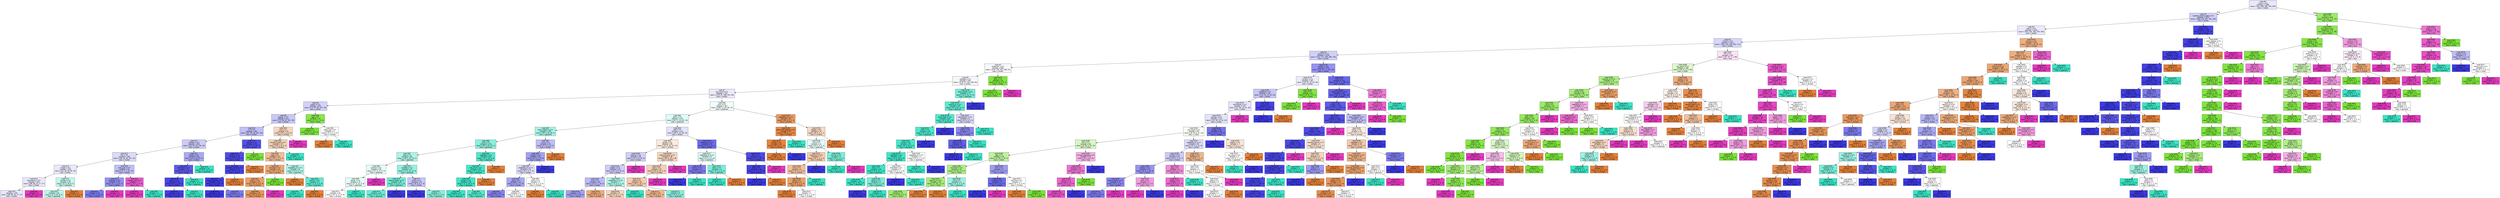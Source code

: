 digraph Tree {
node [shape=box, style="filled", color="black", fontname="helvetica"] ;
edge [fontname="helvetica"] ;
0 [label=<node &#35;0<br/>cumin &le; 0.5<br/>samples = 2298<br/>value = [412, 568, 290, 769, 259]<br/>class = korean>, fillcolor="#e8e8fc"] ;
1 [label=<node &#35;1<br/>roasted_sesame_seed &le; 0.5<br/>samples = 1872<br/>value = [408, 226, 287, 766, 185]<br/>class = korean>, fillcolor="#cfcff9"] ;
0 -> 1 [labeldistance=2.5, labelangle=45, headlabel="True"] ;
2 [label=<node &#35;2<br/>starch &le; 0.5<br/>samples = 1634<br/>value = [404, 226, 282, 539, 183]<br/>class = korean>, fillcolor="#eae9fc"] ;
1 -> 2 ;
3 [label=<node &#35;3<br/>cilantro &le; 0.5<br/>samples = 1411<br/>value = [250, 224, 266, 500, 171]<br/>class = korean>, fillcolor="#d7d7fa"] ;
2 -> 3 ;
4 [label=<node &#35;4<br/>cayenne &le; 0.5<br/>samples = 1244<br/>value = [213, 171, 259, 499, 102]<br/>class = korean>, fillcolor="#cfcff9"] ;
3 -> 4 ;
5 [label=<node &#35;5<br/>cardamom &le; 0.5<br/>samples = 865<br/>value = [179, 119, 242, 268, 57]<br/>class = korean>, fillcolor="#f7f7fe"] ;
4 -> 5 ;
6 [label=<node &#35;6<br/>seaweed &le; 0.5<br/>samples = 832<br/>value = [179, 87, 242, 268, 56]<br/>class = korean>, fillcolor="#f6f6fe"] ;
5 -> 6 ;
7 [label=<node &#35;7<br/>soy_sauce &le; 0.5<br/>samples = 761<br/>value = [179, 87, 188, 251, 56]<br/>class = korean>, fillcolor="#eae9fc"] ;
6 -> 7 ;
8 [label=<node &#35;8<br/>yogurt &le; 0.5<br/>samples = 434<br/>value = [73, 87, 68, 167, 39]<br/>class = korean>, fillcolor="#d2d1f9"] ;
7 -> 8 ;
9 [label=<node &#35;9<br/>pepper &le; 0.5<br/>samples = 411<br/>value = [72, 66, 67, 167, 39]<br/>class = korean>, fillcolor="#c8c8f8"] ;
8 -> 9 ;
10 [label=<node &#35;10<br/>nut &le; 0.5<br/>samples = 381<br/>value = [57, 65, 59, 167, 33]<br/>class = korean>, fillcolor="#c0bff7"] ;
9 -> 10 ;
11 [label=<node &#35;11<br/>soybean &le; 0.5<br/>samples = 346<br/>value = [54, 64, 59, 136, 33]<br/>class = korean>, fillcolor="#cdccf8"] ;
10 -> 11 ;
12 [label=<node &#35;12<br/>fish &le; 0.5<br/>samples = 300<br/>value = [54, 64, 43, 107, 32]<br/>class = korean>, fillcolor="#dbdbfa"] ;
11 -> 12 ;
13 [label=<node &#35;13<br/>vinegar &le; 0.5<br/>samples = 259<br/>value = [52, 63, 40, 85, 19]<br/>class = korean>, fillcolor="#e9e9fc"] ;
12 -> 13 ;
14 [label=<node &#35;14<br/>lemongrass &le; 0.5<br/>samples = 224<br/>value = [48, 58, 24, 77, 17]<br/>class = korean>, fillcolor="#e9e8fc"] ;
13 -> 14 ;
15 [label=<node &#35;15<br/>samples = 220<br/>value = [48, 58, 24, 77, 13]<br/>class = korean>, fillcolor="#e8e8fc"] ;
14 -> 15 ;
16 [label=<node &#35;16<br/>samples = 4<br/>value = [0, 0, 0, 0, 4]<br/>class = thai>, fillcolor="#e539c0"] ;
14 -> 16 ;
17 [label=<node &#35;17<br/>chicken &le; 0.5<br/>samples = 35<br/>value = [4, 5, 16, 8, 2]<br/>class = japanese>, fillcolor="#c4f7ee"] ;
13 -> 17 ;
18 [label=<node &#35;18<br/>samples = 32<br/>value = [1, 5, 16, 8, 2]<br/>class = japanese>, fillcolor="#bdf6ec"] ;
17 -> 18 ;
19 [label=<node &#35;19<br/>samples = 3<br/>value = [3, 0, 0, 0, 0]<br/>class = chinese>, fillcolor="#e58139"] ;
17 -> 19 ;
20 [label=<node &#35;20<br/>lime_juice &le; 0.5<br/>samples = 41<br/>value = [2, 1, 3, 22, 13]<br/>class = korean>, fillcolor="#c0bff7"] ;
12 -> 20 ;
21 [label=<node &#35;21<br/>coriander &le; 0.5<br/>samples = 34<br/>value = [2, 1, 2, 22, 7]<br/>class = korean>, fillcolor="#9391f1"] ;
20 -> 21 ;
22 [label=<node &#35;22<br/>samples = 31<br/>value = [2, 1, 2, 22, 4]<br/>class = korean>, fillcolor="#7d7bee"] ;
21 -> 22 ;
23 [label=<node &#35;23<br/>samples = 3<br/>value = [0, 0, 0, 0, 3]<br/>class = thai>, fillcolor="#e539c0"] ;
21 -> 23 ;
24 [label=<node &#35;24<br/>orange_juice &le; 0.5<br/>samples = 7<br/>value = [0, 0, 1, 0, 6]<br/>class = thai>, fillcolor="#e95acb"] ;
20 -> 24 ;
25 [label=<node &#35;25<br/>samples = 6<br/>value = [0, 0, 0, 0, 6]<br/>class = thai>, fillcolor="#e539c0"] ;
24 -> 25 ;
26 [label=<node &#35;26<br/>samples = 1<br/>value = [0, 0, 1, 0, 0]<br/>class = japanese>, fillcolor="#39e5c5"] ;
24 -> 26 ;
27 [label=<node &#35;27<br/>barley &le; 0.5<br/>samples = 46<br/>value = [0, 0, 16, 29, 1]<br/>class = korean>, fillcolor="#aaa9f4"] ;
11 -> 27 ;
28 [label=<node &#35;28<br/>enokidake &le; 0.5<br/>samples = 34<br/>value = [0, 0, 4, 29, 1]<br/>class = korean>, fillcolor="#5d5ae9"] ;
27 -> 28 ;
29 [label=<node &#35;29<br/>lemon &le; 0.5<br/>samples = 31<br/>value = [0, 0, 1, 29, 1]<br/>class = korean>, fillcolor="#4946e7"] ;
28 -> 29 ;
30 [label=<node &#35;30<br/>samples = 30<br/>value = [0, 0, 0, 29, 1]<br/>class = korean>, fillcolor="#4340e6"] ;
29 -> 30 ;
31 [label=<node &#35;31<br/>samples = 1<br/>value = [0, 0, 1, 0, 0]<br/>class = japanese>, fillcolor="#39e5c5"] ;
29 -> 31 ;
32 [label=<node &#35;32<br/>samples = 3<br/>value = [0, 0, 3, 0, 0]<br/>class = japanese>, fillcolor="#39e5c5"] ;
28 -> 32 ;
33 [label=<node &#35;33<br/>samples = 12<br/>value = [0, 0, 12, 0, 0]<br/>class = japanese>, fillcolor="#39e5c5"] ;
27 -> 33 ;
34 [label=<node &#35;34<br/>cashew &le; 0.5<br/>samples = 35<br/>value = [3, 1, 0, 31, 0]<br/>class = korean>, fillcolor="#5452e8"] ;
10 -> 34 ;
35 [label=<node &#35;35<br/>shellfish &le; 0.5<br/>samples = 34<br/>value = [3, 0, 0, 31, 0]<br/>class = korean>, fillcolor="#4f4ce8"] ;
34 -> 35 ;
36 [label=<node &#35;36<br/>cheddar_cheese &le; 0.5<br/>samples = 33<br/>value = [2, 0, 0, 31, 0]<br/>class = korean>, fillcolor="#4946e7"] ;
35 -> 36 ;
37 [label=<node &#35;37<br/>cane_molasses &le; 0.5<br/>samples = 32<br/>value = [1, 0, 0, 31, 0]<br/>class = korean>, fillcolor="#423fe6"] ;
36 -> 37 ;
38 [label=<node &#35;38<br/>samples = 28<br/>value = [0, 0, 0, 28, 0]<br/>class = korean>, fillcolor="#3c39e5"] ;
37 -> 38 ;
39 [label=<node &#35;39<br/>samples = 4<br/>value = [1, 0, 0, 3, 0]<br/>class = korean>, fillcolor="#7d7bee"] ;
37 -> 39 ;
40 [label=<node &#35;40<br/>samples = 1<br/>value = [1, 0, 0, 0, 0]<br/>class = chinese>, fillcolor="#e58139"] ;
36 -> 40 ;
41 [label=<node &#35;41<br/>samples = 1<br/>value = [1, 0, 0, 0, 0]<br/>class = chinese>, fillcolor="#e58139"] ;
35 -> 41 ;
42 [label=<node &#35;42<br/>samples = 1<br/>value = [0, 1, 0, 0, 0]<br/>class = indian>, fillcolor="#7be539"] ;
34 -> 42 ;
43 [label=<node &#35;43<br/>fish &le; 0.5<br/>samples = 30<br/>value = [15, 1, 8, 0, 6]<br/>class = chinese>, fillcolor="#f7d7c0"] ;
9 -> 43 ;
44 [label=<node &#35;44<br/>mandarin_peel &le; 0.5<br/>samples = 27<br/>value = [15, 1, 8, 0, 3]<br/>class = chinese>, fillcolor="#f5d1b6"] ;
43 -> 44 ;
45 [label=<node &#35;45<br/>egg &le; 0.5<br/>samples = 24<br/>value = [15, 1, 5, 0, 3]<br/>class = chinese>, fillcolor="#f1bd97"] ;
44 -> 45 ;
46 [label=<node &#35;46<br/>chickpea &le; 0.5<br/>samples = 16<br/>value = [12, 1, 0, 0, 3]<br/>class = chinese>, fillcolor="#eda876"] ;
45 -> 46 ;
47 [label=<node &#35;47<br/>sherry &le; 0.5<br/>samples = 15<br/>value = [12, 0, 0, 0, 3]<br/>class = chinese>, fillcolor="#eca06a"] ;
46 -> 47 ;
48 [label=<node &#35;48<br/>samples = 14<br/>value = [12, 0, 0, 0, 2]<br/>class = chinese>, fillcolor="#e9965a"] ;
47 -> 48 ;
49 [label=<node &#35;49<br/>samples = 1<br/>value = [0, 0, 0, 0, 1]<br/>class = thai>, fillcolor="#e539c0"] ;
47 -> 49 ;
50 [label=<node &#35;50<br/>samples = 1<br/>value = [0, 1, 0, 0, 0]<br/>class = indian>, fillcolor="#7be539"] ;
46 -> 50 ;
51 [label=<node &#35;51<br/>vegetable_oil &le; 0.5<br/>samples = 8<br/>value = [3, 0, 5, 0, 0]<br/>class = japanese>, fillcolor="#b0f5e8"] ;
45 -> 51 ;
52 [label=<node &#35;52<br/>samples = 2<br/>value = [2, 0, 0, 0, 0]<br/>class = chinese>, fillcolor="#e58139"] ;
51 -> 52 ;
53 [label=<node &#35;53<br/>scallion &le; 0.5<br/>samples = 6<br/>value = [1, 0, 5, 0, 0]<br/>class = japanese>, fillcolor="#61ead1"] ;
51 -> 53 ;
54 [label=<node &#35;54<br/>samples = 5<br/>value = [0, 0, 5, 0, 0]<br/>class = japanese>, fillcolor="#39e5c5"] ;
53 -> 54 ;
55 [label=<node &#35;55<br/>samples = 1<br/>value = [1, 0, 0, 0, 0]<br/>class = chinese>, fillcolor="#e58139"] ;
53 -> 55 ;
56 [label=<node &#35;56<br/>samples = 3<br/>value = [0, 0, 3, 0, 0]<br/>class = japanese>, fillcolor="#39e5c5"] ;
44 -> 56 ;
57 [label=<node &#35;57<br/>samples = 3<br/>value = [0, 0, 0, 0, 3]<br/>class = thai>, fillcolor="#e539c0"] ;
43 -> 57 ;
58 [label=<node &#35;58<br/>egg &le; 0.5<br/>samples = 23<br/>value = [1, 21, 1, 0, 0]<br/>class = indian>, fillcolor="#87e74b"] ;
8 -> 58 ;
59 [label=<node &#35;59<br/>samples = 21<br/>value = [0, 21, 0, 0, 0]<br/>class = indian>, fillcolor="#7be539"] ;
58 -> 59 ;
60 [label=<node &#35;60<br/>green_tea &le; 0.5<br/>samples = 2<br/>value = [1, 0, 1, 0, 0]<br/>class = chinese>, fillcolor="#ffffff"] ;
58 -> 60 ;
61 [label=<node &#35;61<br/>samples = 1<br/>value = [1, 0, 0, 0, 0]<br/>class = chinese>, fillcolor="#e58139"] ;
60 -> 61 ;
62 [label=<node &#35;62<br/>samples = 1<br/>value = [0, 0, 1, 0, 0]<br/>class = japanese>, fillcolor="#39e5c5"] ;
60 -> 62 ;
63 [label=<node &#35;63<br/>pork &le; 0.5<br/>samples = 327<br/>value = [106, 0, 120, 84, 17]<br/>class = japanese>, fillcolor="#f2fdfb"] ;
7 -> 63 ;
64 [label=<node &#35;64<br/>garlic &le; 0.5<br/>samples = 275<br/>value = [63, 0, 114, 82, 16]<br/>class = japanese>, fillcolor="#defbf5"] ;
63 -> 64 ;
65 [label=<node &#35;65<br/>black_pepper &le; 0.5<br/>samples = 159<br/>value = [29, 0, 92, 36, 2]<br/>class = japanese>, fillcolor="#a5f3e5"] ;
64 -> 65 ;
66 [label=<node &#35;66<br/>wine &le; 0.5<br/>samples = 134<br/>value = [22, 0, 87, 23, 2]<br/>class = japanese>, fillcolor="#8df0de"] ;
65 -> 66 ;
67 [label=<node &#35;67<br/>sake &le; 0.5<br/>samples = 96<br/>value = [18, 0, 53, 23, 2]<br/>class = japanese>, fillcolor="#aef4e7"] ;
66 -> 67 ;
68 [label=<node &#35;68<br/>coconut &le; 0.5<br/>samples = 49<br/>value = [17, 0, 21, 9, 2]<br/>class = japanese>, fillcolor="#e6fcf8"] ;
67 -> 68 ;
69 [label=<node &#35;69<br/>barley &le; 0.5<br/>samples = 47<br/>value = [17, 0, 21, 9, 0]<br/>class = japanese>, fillcolor="#e5fcf7"] ;
68 -> 69 ;
70 [label=<node &#35;70<br/>samples = 43<br/>value = [17, 0, 17, 9, 0]<br/>class = chinese>, fillcolor="#ffffff"] ;
69 -> 70 ;
71 [label=<node &#35;71<br/>samples = 4<br/>value = [0, 0, 4, 0, 0]<br/>class = japanese>, fillcolor="#39e5c5"] ;
69 -> 71 ;
72 [label=<node &#35;72<br/>samples = 2<br/>value = [0, 0, 0, 0, 2]<br/>class = thai>, fillcolor="#e539c0"] ;
68 -> 72 ;
73 [label=<node &#35;73<br/>soybean &le; 0.5<br/>samples = 47<br/>value = [1, 0, 32, 14, 0]<br/>class = japanese>, fillcolor="#93f1df"] ;
67 -> 73 ;
74 [label=<node &#35;74<br/>peanut_butter &le; 0.5<br/>samples = 35<br/>value = [1, 0, 27, 7, 0]<br/>class = japanese>, fillcolor="#72ecd6"] ;
73 -> 74 ;
75 [label=<node &#35;75<br/>samples = 34<br/>value = [1, 0, 27, 6, 0]<br/>class = japanese>, fillcolor="#6becd4"] ;
74 -> 75 ;
76 [label=<node &#35;76<br/>samples = 1<br/>value = [0, 0, 0, 1, 0]<br/>class = korean>, fillcolor="#3c39e5"] ;
74 -> 76 ;
77 [label=<node &#35;77<br/>carrot &le; 0.5<br/>samples = 12<br/>value = [0, 0, 5, 7, 0]<br/>class = korean>, fillcolor="#c7c6f8"] ;
73 -> 77 ;
78 [label=<node &#35;78<br/>samples = 5<br/>value = [0, 0, 0, 5, 0]<br/>class = korean>, fillcolor="#3c39e5"] ;
77 -> 78 ;
79 [label=<node &#35;79<br/>samples = 7<br/>value = [0, 0, 5, 2, 0]<br/>class = japanese>, fillcolor="#88efdc"] ;
77 -> 79 ;
80 [label=<node &#35;80<br/>vegetable &le; 0.5<br/>samples = 38<br/>value = [4, 0, 34, 0, 0]<br/>class = japanese>, fillcolor="#50e8cc"] ;
66 -> 80 ;
81 [label=<node &#35;81<br/>star_anise &le; 0.5<br/>samples = 36<br/>value = [2, 0, 34, 0, 0]<br/>class = japanese>, fillcolor="#45e7c8"] ;
80 -> 81 ;
82 [label=<node &#35;82<br/>ginger &le; 0.5<br/>samples = 35<br/>value = [1, 0, 34, 0, 0]<br/>class = japanese>, fillcolor="#3fe6c7"] ;
81 -> 82 ;
83 [label=<node &#35;83<br/>samples = 27<br/>value = [0, 0, 27, 0, 0]<br/>class = japanese>, fillcolor="#39e5c5"] ;
82 -> 83 ;
84 [label=<node &#35;84<br/>samples = 8<br/>value = [1, 0, 7, 0, 0]<br/>class = japanese>, fillcolor="#55e9cd"] ;
82 -> 84 ;
85 [label=<node &#35;85<br/>samples = 1<br/>value = [1, 0, 0, 0, 0]<br/>class = chinese>, fillcolor="#e58139"] ;
81 -> 85 ;
86 [label=<node &#35;86<br/>samples = 2<br/>value = [2, 0, 0, 0, 0]<br/>class = chinese>, fillcolor="#e58139"] ;
80 -> 86 ;
87 [label=<node &#35;87<br/>wine &le; 0.5<br/>samples = 25<br/>value = [7, 0, 5, 13, 0]<br/>class = korean>, fillcolor="#bebdf6"] ;
65 -> 87 ;
88 [label=<node &#35;88<br/>vinegar &le; 0.5<br/>samples = 22<br/>value = [4, 0, 5, 13, 0]<br/>class = korean>, fillcolor="#a3a2f3"] ;
87 -> 88 ;
89 [label=<node &#35;89<br/>vegetable_oil &le; 0.5<br/>samples = 16<br/>value = [4, 0, 5, 7, 0]<br/>class = korean>, fillcolor="#dcdbfa"] ;
88 -> 89 ;
90 [label=<node &#35;90<br/>kelp &le; 0.5<br/>samples = 12<br/>value = [2, 0, 3, 7, 0]<br/>class = korean>, fillcolor="#a8a7f3"] ;
89 -> 90 ;
91 [label=<node &#35;91<br/>samples = 10<br/>value = [1, 0, 2, 7, 0]<br/>class = korean>, fillcolor="#8583ef"] ;
90 -> 91 ;
92 [label=<node &#35;92<br/>samples = 2<br/>value = [1, 0, 1, 0, 0]<br/>class = chinese>, fillcolor="#ffffff"] ;
90 -> 92 ;
93 [label=<node &#35;93<br/>carrot &le; 0.5<br/>samples = 4<br/>value = [2, 0, 2, 0, 0]<br/>class = chinese>, fillcolor="#ffffff"] ;
89 -> 93 ;
94 [label=<node &#35;94<br/>samples = 2<br/>value = [2, 0, 0, 0, 0]<br/>class = chinese>, fillcolor="#e58139"] ;
93 -> 94 ;
95 [label=<node &#35;95<br/>samples = 2<br/>value = [0, 0, 2, 0, 0]<br/>class = japanese>, fillcolor="#39e5c5"] ;
93 -> 95 ;
96 [label=<node &#35;96<br/>samples = 6<br/>value = [0, 0, 0, 6, 0]<br/>class = korean>, fillcolor="#3c39e5"] ;
88 -> 96 ;
97 [label=<node &#35;97<br/>samples = 3<br/>value = [3, 0, 0, 0, 0]<br/>class = chinese>, fillcolor="#e58139"] ;
87 -> 97 ;
98 [label=<node &#35;98<br/>beef &le; 0.5<br/>samples = 116<br/>value = [34, 0, 22, 46, 14]<br/>class = korean>, fillcolor="#e2e2fb"] ;
64 -> 98 ;
99 [label=<node &#35;99<br/>ginger &le; 0.5<br/>samples = 85<br/>value = [32, 0, 18, 22, 13]<br/>class = chinese>, fillcolor="#fbebe0"] ;
98 -> 99 ;
100 [label=<node &#35;100<br/>peanut &le; 0.5<br/>samples = 45<br/>value = [12, 0, 8, 20, 5]<br/>class = korean>, fillcolor="#d0cff9"] ;
99 -> 100 ;
101 [label=<node &#35;101<br/>pepper &le; 0.5<br/>samples = 43<br/>value = [12, 0, 8, 20, 3]<br/>class = korean>, fillcolor="#cdccf8"] ;
100 -> 101 ;
102 [label=<node &#35;102<br/>wine &le; 0.5<br/>samples = 36<br/>value = [10, 0, 4, 19, 3]<br/>class = korean>, fillcolor="#bcbaf6"] ;
101 -> 102 ;
103 [label=<node &#35;103<br/>samples = 32<br/>value = [7, 0, 4, 19, 2]<br/>class = korean>, fillcolor="#a1a0f3"] ;
102 -> 103 ;
104 [label=<node &#35;104<br/>samples = 4<br/>value = [3, 0, 0, 0, 1]<br/>class = chinese>, fillcolor="#eeab7b"] ;
102 -> 104 ;
105 [label=<node &#35;105<br/>vegetable_oil &le; 0.5<br/>samples = 7<br/>value = [2, 0, 4, 1, 0]<br/>class = japanese>, fillcolor="#b0f5e8"] ;
101 -> 105 ;
106 [label=<node &#35;106<br/>samples = 4<br/>value = [2, 0, 1, 1, 0]<br/>class = chinese>, fillcolor="#f6d5bd"] ;
105 -> 106 ;
107 [label=<node &#35;107<br/>samples = 3<br/>value = [0, 0, 3, 0, 0]<br/>class = japanese>, fillcolor="#39e5c5"] ;
105 -> 107 ;
108 [label=<node &#35;108<br/>samples = 2<br/>value = [0, 0, 0, 0, 2]<br/>class = thai>, fillcolor="#e539c0"] ;
100 -> 108 ;
109 [label=<node &#35;109<br/>peanut_butter &le; 0.5<br/>samples = 40<br/>value = [20, 0, 10, 2, 8]<br/>class = chinese>, fillcolor="#f6d5bd"] ;
99 -> 109 ;
110 [label=<node &#35;110<br/>basil &le; 0.5<br/>samples = 37<br/>value = [20, 0, 10, 2, 5]<br/>class = chinese>, fillcolor="#f5d0b6"] ;
109 -> 110 ;
111 [label=<node &#35;111<br/>sake &le; 0.5<br/>samples = 35<br/>value = [20, 0, 10, 2, 3]<br/>class = chinese>, fillcolor="#f5cdb0"] ;
110 -> 111 ;
112 [label=<node &#35;112<br/>samples = 29<br/>value = [19, 0, 6, 1, 3]<br/>class = chinese>, fillcolor="#f0b88f"] ;
111 -> 112 ;
113 [label=<node &#35;113<br/>samples = 6<br/>value = [1, 0, 4, 1, 0]<br/>class = japanese>, fillcolor="#88efdc"] ;
111 -> 113 ;
114 [label=<node &#35;114<br/>samples = 2<br/>value = [0, 0, 0, 0, 2]<br/>class = thai>, fillcolor="#e539c0"] ;
110 -> 114 ;
115 [label=<node &#35;115<br/>samples = 3<br/>value = [0, 0, 0, 0, 3]<br/>class = thai>, fillcolor="#e539c0"] ;
109 -> 115 ;
116 [label=<node &#35;116<br/>sesame_oil &le; 0.5<br/>samples = 31<br/>value = [2, 0, 4, 24, 1]<br/>class = korean>, fillcolor="#6f6cec"] ;
98 -> 116 ;
117 [label=<node &#35;117<br/>vegetable_oil &le; 0.5<br/>samples = 8<br/>value = [1, 0, 4, 3, 0]<br/>class = japanese>, fillcolor="#d7faf3"] ;
116 -> 117 ;
118 [label=<node &#35;118<br/>chicken &le; 0.5<br/>samples = 4<br/>value = [0, 0, 1, 3, 0]<br/>class = korean>, fillcolor="#7d7bee"] ;
117 -> 118 ;
119 [label=<node &#35;119<br/>samples = 3<br/>value = [0, 0, 0, 3, 0]<br/>class = korean>, fillcolor="#3c39e5"] ;
118 -> 119 ;
120 [label=<node &#35;120<br/>samples = 1<br/>value = [0, 0, 1, 0, 0]<br/>class = japanese>, fillcolor="#39e5c5"] ;
118 -> 120 ;
121 [label=<node &#35;121<br/>celery &le; 0.5<br/>samples = 4<br/>value = [1, 0, 3, 0, 0]<br/>class = japanese>, fillcolor="#7beed8"] ;
117 -> 121 ;
122 [label=<node &#35;122<br/>samples = 3<br/>value = [0, 0, 3, 0, 0]<br/>class = japanese>, fillcolor="#39e5c5"] ;
121 -> 122 ;
123 [label=<node &#35;123<br/>samples = 1<br/>value = [1, 0, 0, 0, 0]<br/>class = chinese>, fillcolor="#e58139"] ;
121 -> 123 ;
124 [label=<node &#35;124<br/>fish &le; 0.5<br/>samples = 23<br/>value = [1, 0, 0, 21, 1]<br/>class = korean>, fillcolor="#4e4be7"] ;
116 -> 124 ;
125 [label=<node &#35;125<br/>leek &le; 0.5<br/>samples = 22<br/>value = [1, 0, 0, 21, 0]<br/>class = korean>, fillcolor="#4542e6"] ;
124 -> 125 ;
126 [label=<node &#35;126<br/>samples = 21<br/>value = [0, 0, 0, 21, 0]<br/>class = korean>, fillcolor="#3c39e5"] ;
125 -> 126 ;
127 [label=<node &#35;127<br/>samples = 1<br/>value = [1, 0, 0, 0, 0]<br/>class = chinese>, fillcolor="#e58139"] ;
125 -> 127 ;
128 [label=<node &#35;128<br/>samples = 1<br/>value = [0, 0, 0, 0, 1]<br/>class = thai>, fillcolor="#e539c0"] ;
124 -> 128 ;
129 [label=<node &#35;129<br/>vegetable_oil &le; 0.5<br/>samples = 52<br/>value = [43, 0, 6, 2, 1]<br/>class = chinese>, fillcolor="#ea9a60"] ;
63 -> 129 ;
130 [label=<node &#35;130<br/>green_bell_pepper &le; 0.5<br/>samples = 37<br/>value = [35, 0, 1, 1, 0]<br/>class = chinese>, fillcolor="#e68844"] ;
129 -> 130 ;
131 [label=<node &#35;131<br/>orange &le; 0.5<br/>samples = 36<br/>value = [35, 0, 0, 1, 0]<br/>class = chinese>, fillcolor="#e6853f"] ;
130 -> 131 ;
132 [label=<node &#35;132<br/>samples = 35<br/>value = [35, 0, 0, 0, 0]<br/>class = chinese>, fillcolor="#e58139"] ;
131 -> 132 ;
133 [label=<node &#35;133<br/>samples = 1<br/>value = [0, 0, 0, 1, 0]<br/>class = korean>, fillcolor="#3c39e5"] ;
131 -> 133 ;
134 [label=<node &#35;134<br/>samples = 1<br/>value = [0, 0, 1, 0, 0]<br/>class = japanese>, fillcolor="#39e5c5"] ;
130 -> 134 ;
135 [label=<node &#35;135<br/>pepper &le; 0.5<br/>samples = 15<br/>value = [8, 0, 5, 1, 1]<br/>class = chinese>, fillcolor="#f7d9c4"] ;
129 -> 135 ;
136 [label=<node &#35;136<br/>rice &le; 0.5<br/>samples = 11<br/>value = [4, 0, 5, 1, 1]<br/>class = japanese>, fillcolor="#e3fbf7"] ;
135 -> 136 ;
137 [label=<node &#35;137<br/>sesame_oil &le; 0.5<br/>samples = 7<br/>value = [4, 0, 2, 1, 0]<br/>class = chinese>, fillcolor="#f5cdb0"] ;
136 -> 137 ;
138 [label=<node &#35;138<br/>wine &le; 0.5<br/>samples = 6<br/>value = [4, 0, 2, 0, 0]<br/>class = chinese>, fillcolor="#f2c09c"] ;
137 -> 138 ;
139 [label=<node &#35;139<br/>sake &le; 0.5<br/>samples = 5<br/>value = [4, 0, 1, 0, 0]<br/>class = chinese>, fillcolor="#eca06a"] ;
138 -> 139 ;
140 [label=<node &#35;140<br/>samples = 3<br/>value = [3, 0, 0, 0, 0]<br/>class = chinese>, fillcolor="#e58139"] ;
139 -> 140 ;
141 [label=<node &#35;141<br/>samples = 2<br/>value = [1, 0, 1, 0, 0]<br/>class = chinese>, fillcolor="#ffffff"] ;
139 -> 141 ;
142 [label=<node &#35;142<br/>samples = 1<br/>value = [0, 0, 1, 0, 0]<br/>class = japanese>, fillcolor="#39e5c5"] ;
138 -> 142 ;
143 [label=<node &#35;143<br/>samples = 1<br/>value = [0, 0, 0, 1, 0]<br/>class = korean>, fillcolor="#3c39e5"] ;
137 -> 143 ;
144 [label=<node &#35;144<br/>shrimp &le; 0.5<br/>samples = 4<br/>value = [0, 0, 3, 0, 1]<br/>class = japanese>, fillcolor="#7beed8"] ;
136 -> 144 ;
145 [label=<node &#35;145<br/>samples = 3<br/>value = [0, 0, 3, 0, 0]<br/>class = japanese>, fillcolor="#39e5c5"] ;
144 -> 145 ;
146 [label=<node &#35;146<br/>samples = 1<br/>value = [0, 0, 0, 0, 1]<br/>class = thai>, fillcolor="#e539c0"] ;
144 -> 146 ;
147 [label=<node &#35;147<br/>samples = 4<br/>value = [4, 0, 0, 0, 0]<br/>class = chinese>, fillcolor="#e58139"] ;
135 -> 147 ;
148 [label=<node &#35;148<br/>black_pepper &le; 0.5<br/>samples = 71<br/>value = [0, 0, 54, 17, 0]<br/>class = japanese>, fillcolor="#77edd7"] ;
6 -> 148 ;
149 [label=<node &#35;149<br/>sesame_oil &le; 0.5<br/>samples = 65<br/>value = [0, 0, 54, 11, 0]<br/>class = japanese>, fillcolor="#61ead1"] ;
148 -> 149 ;
150 [label=<node &#35;150<br/>black_bean &le; 0.5<br/>samples = 56<br/>value = [0, 0, 50, 6, 0]<br/>class = japanese>, fillcolor="#51e8cc"] ;
149 -> 150 ;
151 [label=<node &#35;151<br/>beef &le; 0.5<br/>samples = 55<br/>value = [0, 0, 50, 5, 0]<br/>class = japanese>, fillcolor="#4de8cb"] ;
150 -> 151 ;
152 [label=<node &#35;152<br/>wheat &le; 0.5<br/>samples = 54<br/>value = [0, 0, 50, 4, 0]<br/>class = japanese>, fillcolor="#49e7ca"] ;
151 -> 152 ;
153 [label=<node &#35;153<br/>vegetable &le; 0.5<br/>samples = 50<br/>value = [0, 0, 48, 2, 0]<br/>class = japanese>, fillcolor="#41e6c7"] ;
152 -> 153 ;
154 [label=<node &#35;154<br/>kelp &le; 0.5<br/>samples = 48<br/>value = [0, 0, 47, 1, 0]<br/>class = japanese>, fillcolor="#3de6c6"] ;
153 -> 154 ;
155 [label=<node &#35;155<br/>samples = 44<br/>value = [0, 0, 44, 0, 0]<br/>class = japanese>, fillcolor="#39e5c5"] ;
154 -> 155 ;
156 [label=<node &#35;156<br/>radish &le; 0.5<br/>samples = 4<br/>value = [0, 0, 3, 1, 0]<br/>class = japanese>, fillcolor="#7beed8"] ;
154 -> 156 ;
157 [label=<node &#35;157<br/>samples = 1<br/>value = [0, 0, 0, 1, 0]<br/>class = korean>, fillcolor="#3c39e5"] ;
156 -> 157 ;
158 [label=<node &#35;158<br/>samples = 3<br/>value = [0, 0, 3, 0, 0]<br/>class = japanese>, fillcolor="#39e5c5"] ;
156 -> 158 ;
159 [label=<node &#35;159<br/>enokidake &le; 0.5<br/>samples = 2<br/>value = [0, 0, 1, 1, 0]<br/>class = japanese>, fillcolor="#ffffff"] ;
153 -> 159 ;
160 [label=<node &#35;160<br/>samples = 1<br/>value = [0, 0, 0, 1, 0]<br/>class = korean>, fillcolor="#3c39e5"] ;
159 -> 160 ;
161 [label=<node &#35;161<br/>samples = 1<br/>value = [0, 0, 1, 0, 0]<br/>class = japanese>, fillcolor="#39e5c5"] ;
159 -> 161 ;
162 [label=<node &#35;162<br/>vegetable_oil &le; 0.5<br/>samples = 4<br/>value = [0, 0, 2, 2, 0]<br/>class = japanese>, fillcolor="#ffffff"] ;
152 -> 162 ;
163 [label=<node &#35;163<br/>samples = 2<br/>value = [0, 0, 2, 0, 0]<br/>class = japanese>, fillcolor="#39e5c5"] ;
162 -> 163 ;
164 [label=<node &#35;164<br/>samples = 2<br/>value = [0, 0, 0, 2, 0]<br/>class = korean>, fillcolor="#3c39e5"] ;
162 -> 164 ;
165 [label=<node &#35;165<br/>samples = 1<br/>value = [0, 0, 0, 1, 0]<br/>class = korean>, fillcolor="#3c39e5"] ;
151 -> 165 ;
166 [label=<node &#35;166<br/>samples = 1<br/>value = [0, 0, 0, 1, 0]<br/>class = korean>, fillcolor="#3c39e5"] ;
150 -> 166 ;
167 [label=<node &#35;167<br/>katsuobushi &le; 0.5<br/>samples = 9<br/>value = [0, 0, 4, 5, 0]<br/>class = korean>, fillcolor="#d8d7fa"] ;
149 -> 167 ;
168 [label=<node &#35;168<br/>scallion &le; 0.5<br/>samples = 7<br/>value = [0, 0, 2, 5, 0]<br/>class = korean>, fillcolor="#8a88ef"] ;
167 -> 168 ;
169 [label=<node &#35;169<br/>lettuce &le; 0.5<br/>samples = 6<br/>value = [0, 0, 1, 5, 0]<br/>class = korean>, fillcolor="#6361ea"] ;
168 -> 169 ;
170 [label=<node &#35;170<br/>samples = 5<br/>value = [0, 0, 0, 5, 0]<br/>class = korean>, fillcolor="#3c39e5"] ;
169 -> 170 ;
171 [label=<node &#35;171<br/>samples = 1<br/>value = [0, 0, 1, 0, 0]<br/>class = japanese>, fillcolor="#39e5c5"] ;
169 -> 171 ;
172 [label=<node &#35;172<br/>samples = 1<br/>value = [0, 0, 1, 0, 0]<br/>class = japanese>, fillcolor="#39e5c5"] ;
168 -> 172 ;
173 [label=<node &#35;173<br/>samples = 2<br/>value = [0, 0, 2, 0, 0]<br/>class = japanese>, fillcolor="#39e5c5"] ;
167 -> 173 ;
174 [label=<node &#35;174<br/>samples = 6<br/>value = [0, 0, 0, 6, 0]<br/>class = korean>, fillcolor="#3c39e5"] ;
148 -> 174 ;
175 [label=<node &#35;175<br/>bean &le; 0.5<br/>samples = 33<br/>value = [0, 32, 0, 0, 1]<br/>class = indian>, fillcolor="#7fe63f"] ;
5 -> 175 ;
176 [label=<node &#35;176<br/>samples = 32<br/>value = [0, 32, 0, 0, 0]<br/>class = indian>, fillcolor="#7be539"] ;
175 -> 176 ;
177 [label=<node &#35;177<br/>samples = 1<br/>value = [0, 0, 0, 0, 1]<br/>class = thai>, fillcolor="#e539c0"] ;
175 -> 177 ;
178 [label=<node &#35;178<br/>scallion &le; 0.5<br/>samples = 379<br/>value = [34, 52, 17, 231, 45]<br/>class = korean>, fillcolor="#9493f1"] ;
4 -> 178 ;
179 [label=<node &#35;179<br/>turmeric &le; 0.5<br/>samples = 167<br/>value = [13, 51, 10, 63, 30]<br/>class = korean>, fillcolor="#ebebfc"] ;
178 -> 179 ;
180 [label=<node &#35;180<br/>vegetable &le; 0.5<br/>samples = 145<br/>value = [13, 30, 10, 63, 29]<br/>class = korean>, fillcolor="#c7c6f8"] ;
179 -> 180 ;
181 [label=<node &#35;181<br/>lemongrass &le; 0.5<br/>samples = 123<br/>value = [12, 30, 10, 42, 29]<br/>class = korean>, fillcolor="#e6e5fc"] ;
180 -> 181 ;
182 [label=<node &#35;182<br/>soybean &le; 0.5<br/>samples = 114<br/>value = [12, 30, 10, 42, 20]<br/>class = korean>, fillcolor="#e3e3fb"] ;
181 -> 182 ;
183 [label=<node &#35;183<br/>soy_sauce &le; 0.5<br/>samples = 94<br/>value = [9, 30, 8, 27, 20]<br/>class = indian>, fillcolor="#f9fef6"] ;
182 -> 183 ;
184 [label=<node &#35;184<br/>fish &le; 0.5<br/>samples = 64<br/>value = [4, 30, 3, 15, 12]<br/>class = indian>, fillcolor="#d7f7c2"] ;
183 -> 184 ;
185 [label=<node &#35;185<br/>egg &le; 0.5<br/>samples = 49<br/>value = [4, 29, 3, 10, 3]<br/>class = indian>, fillcolor="#bff29f"] ;
184 -> 185 ;
186 [label=<node &#35;186<br/>cucumber &le; 0.5<br/>samples = 42<br/>value = [3, 28, 3, 6, 2]<br/>class = indian>, fillcolor="#aeef86"] ;
185 -> 186 ;
187 [label=<node &#35;187<br/>peanut_oil &le; 0.5<br/>samples = 39<br/>value = [2, 28, 1, 6, 2]<br/>class = indian>, fillcolor="#a7ee7b"] ;
186 -> 187 ;
188 [label=<node &#35;188<br/>samples = 37<br/>value = [0, 28, 1, 6, 2]<br/>class = indian>, fillcolor="#a1ed72"] ;
187 -> 188 ;
189 [label=<node &#35;189<br/>samples = 2<br/>value = [2, 0, 0, 0, 0]<br/>class = chinese>, fillcolor="#e58139"] ;
187 -> 189 ;
190 [label=<node &#35;190<br/>rice &le; 0.5<br/>samples = 3<br/>value = [1, 0, 2, 0, 0]<br/>class = japanese>, fillcolor="#9cf2e2"] ;
186 -> 190 ;
191 [label=<node &#35;191<br/>samples = 1<br/>value = [1, 0, 0, 0, 0]<br/>class = chinese>, fillcolor="#e58139"] ;
190 -> 191 ;
192 [label=<node &#35;192<br/>samples = 2<br/>value = [0, 0, 2, 0, 0]<br/>class = japanese>, fillcolor="#39e5c5"] ;
190 -> 192 ;
193 [label=<node &#35;193<br/>corn &le; 0.5<br/>samples = 7<br/>value = [1, 1, 0, 4, 1]<br/>class = korean>, fillcolor="#9e9cf2"] ;
185 -> 193 ;
194 [label=<node &#35;194<br/>mustard &le; 0.5<br/>samples = 5<br/>value = [0, 0, 0, 4, 1]<br/>class = korean>, fillcolor="#6d6aec"] ;
193 -> 194 ;
195 [label=<node &#35;195<br/>samples = 4<br/>value = [0, 0, 0, 4, 0]<br/>class = korean>, fillcolor="#3c39e5"] ;
194 -> 195 ;
196 [label=<node &#35;196<br/>samples = 1<br/>value = [0, 0, 0, 0, 1]<br/>class = thai>, fillcolor="#e539c0"] ;
194 -> 196 ;
197 [label=<node &#35;197<br/>tamarind &le; 0.5<br/>samples = 2<br/>value = [1, 1, 0, 0, 0]<br/>class = chinese>, fillcolor="#ffffff"] ;
193 -> 197 ;
198 [label=<node &#35;198<br/>samples = 1<br/>value = [1, 0, 0, 0, 0]<br/>class = chinese>, fillcolor="#e58139"] ;
197 -> 198 ;
199 [label=<node &#35;199<br/>samples = 1<br/>value = [0, 1, 0, 0, 0]<br/>class = indian>, fillcolor="#7be539"] ;
197 -> 199 ;
200 [label=<node &#35;200<br/>chinese_cabbage &le; 0.5<br/>samples = 15<br/>value = [0, 1, 0, 5, 9]<br/>class = thai>, fillcolor="#f5b0e6"] ;
184 -> 200 ;
201 [label=<node &#35;201<br/>coconut &le; 0.5<br/>samples = 12<br/>value = [0, 1, 0, 2, 9]<br/>class = thai>, fillcolor="#ed74d3"] ;
200 -> 201 ;
202 [label=<node &#35;202<br/>radish &le; 0.5<br/>samples = 11<br/>value = [0, 0, 0, 2, 9]<br/>class = thai>, fillcolor="#eb65ce"] ;
201 -> 202 ;
203 [label=<node &#35;203<br/>samples = 10<br/>value = [0, 0, 0, 1, 9]<br/>class = thai>, fillcolor="#e84fc7"] ;
202 -> 203 ;
204 [label=<node &#35;204<br/>samples = 1<br/>value = [0, 0, 0, 1, 0]<br/>class = korean>, fillcolor="#3c39e5"] ;
202 -> 204 ;
205 [label=<node &#35;205<br/>samples = 1<br/>value = [0, 1, 0, 0, 0]<br/>class = indian>, fillcolor="#7be539"] ;
201 -> 205 ;
206 [label=<node &#35;206<br/>samples = 3<br/>value = [0, 0, 0, 3, 0]<br/>class = korean>, fillcolor="#3c39e5"] ;
200 -> 206 ;
207 [label=<node &#35;207<br/>vegetable_oil &le; 0.5<br/>samples = 30<br/>value = [5, 0, 5, 12, 8]<br/>class = korean>, fillcolor="#dcdbfa"] ;
183 -> 207 ;
208 [label=<node &#35;208<br/>chicken &le; 0.5<br/>samples = 22<br/>value = [0, 0, 4, 11, 7]<br/>class = korean>, fillcolor="#cbcaf8"] ;
207 -> 208 ;
209 [label=<node &#35;209<br/>pepper &le; 0.5<br/>samples = 16<br/>value = [0, 0, 3, 10, 3]<br/>class = korean>, fillcolor="#9694f1"] ;
208 -> 209 ;
210 [label=<node &#35;210<br/>peanut_butter &le; 0.5<br/>samples = 13<br/>value = [0, 0, 3, 9, 1]<br/>class = korean>, fillcolor="#8a88ef"] ;
209 -> 210 ;
211 [label=<node &#35;211<br/>samples = 12<br/>value = [0, 0, 3, 9, 0]<br/>class = korean>, fillcolor="#7d7bee"] ;
210 -> 211 ;
212 [label=<node &#35;212<br/>samples = 1<br/>value = [0, 0, 0, 0, 1]<br/>class = thai>, fillcolor="#e539c0"] ;
210 -> 212 ;
213 [label=<node &#35;213<br/>pork &le; 0.5<br/>samples = 3<br/>value = [0, 0, 0, 1, 2]<br/>class = thai>, fillcolor="#f29ce0"] ;
209 -> 213 ;
214 [label=<node &#35;214<br/>samples = 2<br/>value = [0, 0, 0, 0, 2]<br/>class = thai>, fillcolor="#e539c0"] ;
213 -> 214 ;
215 [label=<node &#35;215<br/>samples = 1<br/>value = [0, 0, 0, 1, 0]<br/>class = korean>, fillcolor="#3c39e5"] ;
213 -> 215 ;
216 [label=<node &#35;216<br/>egg &le; 0.5<br/>samples = 6<br/>value = [0, 0, 1, 1, 4]<br/>class = thai>, fillcolor="#ef88d9"] ;
208 -> 216 ;
217 [label=<node &#35;217<br/>vinegar &le; 0.5<br/>samples = 5<br/>value = [0, 0, 0, 1, 4]<br/>class = thai>, fillcolor="#ec6ad0"] ;
216 -> 217 ;
218 [label=<node &#35;218<br/>samples = 4<br/>value = [0, 0, 0, 0, 4]<br/>class = thai>, fillcolor="#e539c0"] ;
217 -> 218 ;
219 [label=<node &#35;219<br/>samples = 1<br/>value = [0, 0, 0, 1, 0]<br/>class = korean>, fillcolor="#3c39e5"] ;
217 -> 219 ;
220 [label=<node &#35;220<br/>samples = 1<br/>value = [0, 0, 1, 0, 0]<br/>class = japanese>, fillcolor="#39e5c5"] ;
216 -> 220 ;
221 [label=<node &#35;221<br/>ginger &le; 0.5<br/>samples = 8<br/>value = [5, 0, 1, 1, 1]<br/>class = chinese>, fillcolor="#f0b78e"] ;
207 -> 221 ;
222 [label=<node &#35;222<br/>basil &le; 0.5<br/>samples = 4<br/>value = [1, 0, 1, 1, 1]<br/>class = chinese>, fillcolor="#ffffff"] ;
221 -> 222 ;
223 [label=<node &#35;223<br/>yeast &le; 0.5<br/>samples = 3<br/>value = [1, 0, 1, 1, 0]<br/>class = chinese>, fillcolor="#ffffff"] ;
222 -> 223 ;
224 [label=<node &#35;224<br/>samples = 2<br/>value = [0, 0, 1, 1, 0]<br/>class = japanese>, fillcolor="#ffffff"] ;
223 -> 224 ;
225 [label=<node &#35;225<br/>samples = 1<br/>value = [1, 0, 0, 0, 0]<br/>class = chinese>, fillcolor="#e58139"] ;
223 -> 225 ;
226 [label=<node &#35;226<br/>samples = 1<br/>value = [0, 0, 0, 0, 1]<br/>class = thai>, fillcolor="#e539c0"] ;
222 -> 226 ;
227 [label=<node &#35;227<br/>samples = 4<br/>value = [4, 0, 0, 0, 0]<br/>class = chinese>, fillcolor="#e58139"] ;
221 -> 227 ;
228 [label=<node &#35;228<br/>vinegar &le; 0.5<br/>samples = 20<br/>value = [3, 0, 2, 15, 0]<br/>class = korean>, fillcolor="#7573ed"] ;
182 -> 228 ;
229 [label=<node &#35;229<br/>samples = 13<br/>value = [0, 0, 0, 13, 0]<br/>class = korean>, fillcolor="#3c39e5"] ;
228 -> 229 ;
230 [label=<node &#35;230<br/>pepper &le; 0.5<br/>samples = 7<br/>value = [3, 0, 2, 2, 0]<br/>class = chinese>, fillcolor="#fae6d7"] ;
228 -> 230 ;
231 [label=<node &#35;231<br/>soy_sauce &le; 0.5<br/>samples = 4<br/>value = [0, 0, 2, 2, 0]<br/>class = japanese>, fillcolor="#ffffff"] ;
230 -> 231 ;
232 [label=<node &#35;232<br/>samples = 2<br/>value = [0, 0, 2, 0, 0]<br/>class = japanese>, fillcolor="#39e5c5"] ;
231 -> 232 ;
233 [label=<node &#35;233<br/>samples = 2<br/>value = [0, 0, 0, 2, 0]<br/>class = korean>, fillcolor="#3c39e5"] ;
231 -> 233 ;
234 [label=<node &#35;234<br/>samples = 3<br/>value = [3, 0, 0, 0, 0]<br/>class = chinese>, fillcolor="#e58139"] ;
230 -> 234 ;
235 [label=<node &#35;235<br/>samples = 9<br/>value = [0, 0, 0, 0, 9]<br/>class = thai>, fillcolor="#e539c0"] ;
181 -> 235 ;
236 [label=<node &#35;236<br/>corn &le; 0.5<br/>samples = 22<br/>value = [1, 0, 0, 21, 0]<br/>class = korean>, fillcolor="#4542e6"] ;
180 -> 236 ;
237 [label=<node &#35;237<br/>samples = 21<br/>value = [0, 0, 0, 21, 0]<br/>class = korean>, fillcolor="#3c39e5"] ;
236 -> 237 ;
238 [label=<node &#35;238<br/>samples = 1<br/>value = [1, 0, 0, 0, 0]<br/>class = chinese>, fillcolor="#e58139"] ;
236 -> 238 ;
239 [label=<node &#35;239<br/>basil &le; 0.5<br/>samples = 22<br/>value = [0, 21, 0, 0, 1]<br/>class = indian>, fillcolor="#81e642"] ;
179 -> 239 ;
240 [label=<node &#35;240<br/>samples = 21<br/>value = [0, 21, 0, 0, 0]<br/>class = indian>, fillcolor="#7be539"] ;
239 -> 240 ;
241 [label=<node &#35;241<br/>samples = 1<br/>value = [0, 0, 0, 0, 1]<br/>class = thai>, fillcolor="#e539c0"] ;
239 -> 241 ;
242 [label=<node &#35;242<br/>mint &le; 0.5<br/>samples = 212<br/>value = [21, 1, 7, 168, 15]<br/>class = korean>, fillcolor="#6967eb"] ;
178 -> 242 ;
243 [label=<node &#35;243<br/>peanut_butter &le; 0.5<br/>samples = 205<br/>value = [21, 0, 6, 168, 10]<br/>class = korean>, fillcolor="#6361ea"] ;
242 -> 243 ;
244 [label=<node &#35;244<br/>vinegar &le; 0.5<br/>samples = 200<br/>value = [21, 0, 6, 168, 5]<br/>class = korean>, fillcolor="#5f5cea"] ;
243 -> 244 ;
245 [label=<node &#35;245<br/>basil &le; 0.5<br/>samples = 168<br/>value = [10, 0, 4, 150, 4]<br/>class = korean>, fillcolor="#5250e8"] ;
244 -> 245 ;
246 [label=<node &#35;246<br/>bean &le; 0.5<br/>samples = 166<br/>value = [10, 0, 4, 150, 2]<br/>class = korean>, fillcolor="#504de8"] ;
245 -> 246 ;
247 [label=<node &#35;247<br/>pepper &le; 0.5<br/>samples = 160<br/>value = [7, 0, 4, 148, 1]<br/>class = korean>, fillcolor="#4b49e7"] ;
246 -> 247 ;
248 [label=<node &#35;248<br/>katsuobushi &le; 0.5<br/>samples = 159<br/>value = [7, 0, 4, 148, 0]<br/>class = korean>, fillcolor="#4a47e7"] ;
247 -> 248 ;
249 [label=<node &#35;249<br/>roasted_peanut &le; 0.5<br/>samples = 158<br/>value = [7, 0, 3, 148, 0]<br/>class = korean>, fillcolor="#4946e7"] ;
248 -> 249 ;
250 [label=<node &#35;250<br/>olive_oil &le; 0.5<br/>samples = 157<br/>value = [7, 0, 2, 148, 0]<br/>class = korean>, fillcolor="#4845e7"] ;
249 -> 250 ;
251 [label=<node &#35;251<br/>samples = 156<br/>value = [7, 0, 1, 148, 0]<br/>class = korean>, fillcolor="#4644e6"] ;
250 -> 251 ;
252 [label=<node &#35;252<br/>samples = 1<br/>value = [0, 0, 1, 0, 0]<br/>class = japanese>, fillcolor="#39e5c5"] ;
250 -> 252 ;
253 [label=<node &#35;253<br/>samples = 1<br/>value = [0, 0, 1, 0, 0]<br/>class = japanese>, fillcolor="#39e5c5"] ;
249 -> 253 ;
254 [label=<node &#35;254<br/>samples = 1<br/>value = [0, 0, 1, 0, 0]<br/>class = japanese>, fillcolor="#39e5c5"] ;
248 -> 254 ;
255 [label=<node &#35;255<br/>samples = 1<br/>value = [0, 0, 0, 0, 1]<br/>class = thai>, fillcolor="#e539c0"] ;
247 -> 255 ;
256 [label=<node &#35;256<br/>roasted_peanut &le; 0.5<br/>samples = 6<br/>value = [3, 0, 0, 2, 1]<br/>class = chinese>, fillcolor="#f8e0ce"] ;
246 -> 256 ;
257 [label=<node &#35;257<br/>pork &le; 0.5<br/>samples = 5<br/>value = [3, 0, 0, 2, 0]<br/>class = chinese>, fillcolor="#f6d5bd"] ;
256 -> 257 ;
258 [label=<node &#35;258<br/>sake &le; 0.5<br/>samples = 3<br/>value = [1, 0, 0, 2, 0]<br/>class = korean>, fillcolor="#9e9cf2"] ;
257 -> 258 ;
259 [label=<node &#35;259<br/>samples = 2<br/>value = [0, 0, 0, 2, 0]<br/>class = korean>, fillcolor="#3c39e5"] ;
258 -> 259 ;
260 [label=<node &#35;260<br/>samples = 1<br/>value = [1, 0, 0, 0, 0]<br/>class = chinese>, fillcolor="#e58139"] ;
258 -> 260 ;
261 [label=<node &#35;261<br/>samples = 2<br/>value = [2, 0, 0, 0, 0]<br/>class = chinese>, fillcolor="#e58139"] ;
257 -> 261 ;
262 [label=<node &#35;262<br/>samples = 1<br/>value = [0, 0, 0, 0, 1]<br/>class = thai>, fillcolor="#e539c0"] ;
256 -> 262 ;
263 [label=<node &#35;263<br/>samples = 2<br/>value = [0, 0, 0, 0, 2]<br/>class = thai>, fillcolor="#e539c0"] ;
245 -> 263 ;
264 [label=<node &#35;264<br/>black_pepper &le; 0.5<br/>samples = 32<br/>value = [11, 0, 2, 18, 1]<br/>class = korean>, fillcolor="#bebdf6"] ;
244 -> 264 ;
265 [label=<node &#35;265<br/>radish &le; 0.5<br/>samples = 23<br/>value = [11, 0, 2, 9, 1]<br/>class = chinese>, fillcolor="#fbede3"] ;
264 -> 265 ;
266 [label=<node &#35;266<br/>vegetable &le; 0.5<br/>samples = 19<br/>value = [11, 0, 2, 5, 1]<br/>class = chinese>, fillcolor="#f4c9aa"] ;
265 -> 266 ;
267 [label=<node &#35;267<br/>cane_molasses &le; 0.5<br/>samples = 15<br/>value = [10, 0, 2, 2, 1]<br/>class = chinese>, fillcolor="#efb185"] ;
266 -> 267 ;
268 [label=<node &#35;268<br/>chinese_cabbage &le; 0.5<br/>samples = 13<br/>value = [10, 0, 1, 2, 0]<br/>class = chinese>, fillcolor="#eca36f"] ;
267 -> 268 ;
269 [label=<node &#35;269<br/>pepper &le; 0.5<br/>samples = 12<br/>value = [10, 0, 1, 1, 0]<br/>class = chinese>, fillcolor="#ea985d"] ;
268 -> 269 ;
270 [label=<node &#35;270<br/>samples = 10<br/>value = [9, 0, 0, 1, 0]<br/>class = chinese>, fillcolor="#e88f4f"] ;
269 -> 270 ;
271 [label=<node &#35;271<br/>samples = 2<br/>value = [1, 0, 1, 0, 0]<br/>class = chinese>, fillcolor="#ffffff"] ;
269 -> 271 ;
272 [label=<node &#35;272<br/>samples = 1<br/>value = [0, 0, 0, 1, 0]<br/>class = korean>, fillcolor="#3c39e5"] ;
268 -> 272 ;
273 [label=<node &#35;273<br/>bean &le; 0.5<br/>samples = 2<br/>value = [0, 0, 1, 0, 1]<br/>class = japanese>, fillcolor="#ffffff"] ;
267 -> 273 ;
274 [label=<node &#35;274<br/>samples = 1<br/>value = [0, 0, 1, 0, 0]<br/>class = japanese>, fillcolor="#39e5c5"] ;
273 -> 274 ;
275 [label=<node &#35;275<br/>samples = 1<br/>value = [0, 0, 0, 0, 1]<br/>class = thai>, fillcolor="#e539c0"] ;
273 -> 275 ;
276 [label=<node &#35;276<br/>mushroom &le; 0.5<br/>samples = 4<br/>value = [1, 0, 0, 3, 0]<br/>class = korean>, fillcolor="#7d7bee"] ;
266 -> 276 ;
277 [label=<node &#35;277<br/>samples = 3<br/>value = [0, 0, 0, 3, 0]<br/>class = korean>, fillcolor="#3c39e5"] ;
276 -> 277 ;
278 [label=<node &#35;278<br/>samples = 1<br/>value = [1, 0, 0, 0, 0]<br/>class = chinese>, fillcolor="#e58139"] ;
276 -> 278 ;
279 [label=<node &#35;279<br/>samples = 4<br/>value = [0, 0, 0, 4, 0]<br/>class = korean>, fillcolor="#3c39e5"] ;
265 -> 279 ;
280 [label=<node &#35;280<br/>samples = 9<br/>value = [0, 0, 0, 9, 0]<br/>class = korean>, fillcolor="#3c39e5"] ;
264 -> 280 ;
281 [label=<node &#35;281<br/>samples = 5<br/>value = [0, 0, 0, 0, 5]<br/>class = thai>, fillcolor="#e539c0"] ;
243 -> 281 ;
282 [label=<node &#35;282<br/>coconut &le; 0.5<br/>samples = 7<br/>value = [0, 1, 1, 0, 5]<br/>class = thai>, fillcolor="#ee7bd5"] ;
242 -> 282 ;
283 [label=<node &#35;283<br/>olive_oil &le; 0.5<br/>samples = 6<br/>value = [0, 1, 0, 0, 5]<br/>class = thai>, fillcolor="#ea61cd"] ;
282 -> 283 ;
284 [label=<node &#35;284<br/>samples = 5<br/>value = [0, 0, 0, 0, 5]<br/>class = thai>, fillcolor="#e539c0"] ;
283 -> 284 ;
285 [label=<node &#35;285<br/>samples = 1<br/>value = [0, 1, 0, 0, 0]<br/>class = indian>, fillcolor="#7be539"] ;
283 -> 285 ;
286 [label=<node &#35;286<br/>samples = 1<br/>value = [0, 0, 1, 0, 0]<br/>class = japanese>, fillcolor="#39e5c5"] ;
282 -> 286 ;
287 [label=<node &#35;287<br/>fish &le; 0.5<br/>samples = 167<br/>value = [37, 53, 7, 1, 69]<br/>class = thai>, fillcolor="#fbe3f6"] ;
3 -> 287 ;
288 [label=<node &#35;288<br/>soy_sauce &le; 0.5<br/>samples = 108<br/>value = [33, 51, 6, 0, 18]<br/>class = indian>, fillcolor="#dff9cf"] ;
287 -> 288 ;
289 [label=<node &#35;289<br/>sesame_oil &le; 0.5<br/>samples = 74<br/>value = [9, 51, 2, 0, 12]<br/>class = indian>, fillcolor="#acef82"] ;
288 -> 289 ;
290 [label=<node &#35;290<br/>shrimp &le; 0.5<br/>samples = 69<br/>value = [5, 51, 1, 0, 12]<br/>class = indian>, fillcolor="#a5ed78"] ;
289 -> 290 ;
291 [label=<node &#35;291<br/>wine &le; 0.5<br/>samples = 62<br/>value = [5, 49, 0, 0, 8]<br/>class = indian>, fillcolor="#9beb69"] ;
290 -> 291 ;
292 [label=<node &#35;292<br/>bean &le; 0.5<br/>samples = 60<br/>value = [5, 49, 0, 0, 6]<br/>class = indian>, fillcolor="#96ea61"] ;
291 -> 292 ;
293 [label=<node &#35;293<br/>rice &le; 0.5<br/>samples = 54<br/>value = [2, 46, 0, 0, 6]<br/>class = indian>, fillcolor="#91e95a"] ;
292 -> 293 ;
294 [label=<node &#35;294<br/>beef &le; 0.5<br/>samples = 44<br/>value = [0, 41, 0, 0, 3]<br/>class = indian>, fillcolor="#85e747"] ;
293 -> 294 ;
295 [label=<node &#35;295<br/>chicken &le; 0.5<br/>samples = 43<br/>value = [0, 41, 0, 0, 2]<br/>class = indian>, fillcolor="#81e643"] ;
294 -> 295 ;
296 [label=<node &#35;296<br/>samples = 34<br/>value = [0, 34, 0, 0, 0]<br/>class = indian>, fillcolor="#7be539"] ;
295 -> 296 ;
297 [label=<node &#35;297<br/>cayenne &le; 0.5<br/>samples = 9<br/>value = [0, 7, 0, 0, 2]<br/>class = indian>, fillcolor="#a1ec72"] ;
295 -> 297 ;
298 [label=<node &#35;298<br/>samples = 1<br/>value = [0, 0, 0, 0, 1]<br/>class = thai>, fillcolor="#e539c0"] ;
297 -> 298 ;
299 [label=<node &#35;299<br/>ginger &le; 0.5<br/>samples = 8<br/>value = [0, 7, 0, 0, 1]<br/>class = indian>, fillcolor="#8ee955"] ;
297 -> 299 ;
300 [label=<node &#35;300<br/>samples = 1<br/>value = [0, 0, 0, 0, 1]<br/>class = thai>, fillcolor="#e539c0"] ;
299 -> 300 ;
301 [label=<node &#35;301<br/>samples = 7<br/>value = [0, 7, 0, 0, 0]<br/>class = indian>, fillcolor="#7be539"] ;
299 -> 301 ;
302 [label=<node &#35;302<br/>samples = 1<br/>value = [0, 0, 0, 0, 1]<br/>class = thai>, fillcolor="#e539c0"] ;
294 -> 302 ;
303 [label=<node &#35;303<br/>ginger &le; 0.5<br/>samples = 10<br/>value = [2, 5, 0, 0, 3]<br/>class = indian>, fillcolor="#d9f8c6"] ;
293 -> 303 ;
304 [label=<node &#35;304<br/>garlic &le; 0.5<br/>samples = 5<br/>value = [0, 2, 0, 0, 3]<br/>class = thai>, fillcolor="#f6bdea"] ;
303 -> 304 ;
305 [label=<node &#35;305<br/>lettuce &le; 0.5<br/>samples = 3<br/>value = [0, 2, 0, 0, 1]<br/>class = indian>, fillcolor="#bdf29c"] ;
304 -> 305 ;
306 [label=<node &#35;306<br/>samples = 2<br/>value = [0, 2, 0, 0, 0]<br/>class = indian>, fillcolor="#7be539"] ;
305 -> 306 ;
307 [label=<node &#35;307<br/>samples = 1<br/>value = [0, 0, 0, 0, 1]<br/>class = thai>, fillcolor="#e539c0"] ;
305 -> 307 ;
308 [label=<node &#35;308<br/>samples = 2<br/>value = [0, 0, 0, 0, 2]<br/>class = thai>, fillcolor="#e539c0"] ;
304 -> 308 ;
309 [label=<node &#35;309<br/>cayenne &le; 0.5<br/>samples = 5<br/>value = [2, 3, 0, 0, 0]<br/>class = indian>, fillcolor="#d3f6bd"] ;
303 -> 309 ;
310 [label=<node &#35;310<br/>samples = 2<br/>value = [2, 0, 0, 0, 0]<br/>class = chinese>, fillcolor="#e58139"] ;
309 -> 310 ;
311 [label=<node &#35;311<br/>samples = 3<br/>value = [0, 3, 0, 0, 0]<br/>class = indian>, fillcolor="#7be539"] ;
309 -> 311 ;
312 [label=<node &#35;312<br/>turmeric &le; 0.5<br/>samples = 6<br/>value = [3, 3, 0, 0, 0]<br/>class = chinese>, fillcolor="#ffffff"] ;
292 -> 312 ;
313 [label=<node &#35;313<br/>lemon_juice &le; 0.5<br/>samples = 4<br/>value = [3, 1, 0, 0, 0]<br/>class = chinese>, fillcolor="#eeab7b"] ;
312 -> 313 ;
314 [label=<node &#35;314<br/>samples = 3<br/>value = [3, 0, 0, 0, 0]<br/>class = chinese>, fillcolor="#e58139"] ;
313 -> 314 ;
315 [label=<node &#35;315<br/>samples = 1<br/>value = [0, 1, 0, 0, 0]<br/>class = indian>, fillcolor="#7be539"] ;
313 -> 315 ;
316 [label=<node &#35;316<br/>samples = 2<br/>value = [0, 2, 0, 0, 0]<br/>class = indian>, fillcolor="#7be539"] ;
312 -> 316 ;
317 [label=<node &#35;317<br/>samples = 2<br/>value = [0, 0, 0, 0, 2]<br/>class = thai>, fillcolor="#e539c0"] ;
291 -> 317 ;
318 [label=<node &#35;318<br/>vegetable_oil &le; 0.5<br/>samples = 7<br/>value = [0, 2, 1, 0, 4]<br/>class = thai>, fillcolor="#f5b0e6"] ;
290 -> 318 ;
319 [label=<node &#35;319<br/>lemon_juice &le; 0.5<br/>samples = 5<br/>value = [0, 1, 0, 0, 4]<br/>class = thai>, fillcolor="#ec6ad0"] ;
318 -> 319 ;
320 [label=<node &#35;320<br/>samples = 4<br/>value = [0, 0, 0, 0, 4]<br/>class = thai>, fillcolor="#e539c0"] ;
319 -> 320 ;
321 [label=<node &#35;321<br/>samples = 1<br/>value = [0, 1, 0, 0, 0]<br/>class = indian>, fillcolor="#7be539"] ;
319 -> 321 ;
322 [label=<node &#35;322<br/>olive_oil &le; 0.5<br/>samples = 2<br/>value = [0, 1, 1, 0, 0]<br/>class = indian>, fillcolor="#ffffff"] ;
318 -> 322 ;
323 [label=<node &#35;323<br/>samples = 1<br/>value = [0, 1, 0, 0, 0]<br/>class = indian>, fillcolor="#7be539"] ;
322 -> 323 ;
324 [label=<node &#35;324<br/>samples = 1<br/>value = [0, 0, 1, 0, 0]<br/>class = japanese>, fillcolor="#39e5c5"] ;
322 -> 324 ;
325 [label=<node &#35;325<br/>chicken_broth &le; 0.5<br/>samples = 5<br/>value = [4, 0, 1, 0, 0]<br/>class = chinese>, fillcolor="#eca06a"] ;
289 -> 325 ;
326 [label=<node &#35;326<br/>samples = 4<br/>value = [4, 0, 0, 0, 0]<br/>class = chinese>, fillcolor="#e58139"] ;
325 -> 326 ;
327 [label=<node &#35;327<br/>samples = 1<br/>value = [0, 0, 1, 0, 0]<br/>class = japanese>, fillcolor="#39e5c5"] ;
325 -> 327 ;
328 [label=<node &#35;328<br/>scallion &le; 0.5<br/>samples = 34<br/>value = [24, 0, 4, 0, 6]<br/>class = chinese>, fillcolor="#eeae80"] ;
288 -> 328 ;
329 [label=<node &#35;329<br/>chicken &le; 0.5<br/>samples = 14<br/>value = [6, 0, 3, 0, 5]<br/>class = chinese>, fillcolor="#fcf1e9"] ;
328 -> 329 ;
330 [label=<node &#35;330<br/>cabbage &le; 0.5<br/>samples = 11<br/>value = [3, 0, 3, 0, 5]<br/>class = thai>, fillcolor="#f8ceef"] ;
329 -> 330 ;
331 [label=<node &#35;331<br/>cane_molasses &le; 0.5<br/>samples = 9<br/>value = [3, 0, 3, 0, 3]<br/>class = chinese>, fillcolor="#ffffff"] ;
330 -> 331 ;
332 [label=<node &#35;332<br/>cream &le; 0.5<br/>samples = 6<br/>value = [3, 0, 2, 0, 1]<br/>class = chinese>, fillcolor="#f8e0ce"] ;
331 -> 332 ;
333 [label=<node &#35;333<br/>bell_pepper &le; 0.5<br/>samples = 5<br/>value = [3, 0, 2, 0, 0]<br/>class = chinese>, fillcolor="#f6d5bd"] ;
332 -> 333 ;
334 [label=<node &#35;334<br/>wheat &le; 0.5<br/>samples = 3<br/>value = [1, 0, 2, 0, 0]<br/>class = japanese>, fillcolor="#9cf2e2"] ;
333 -> 334 ;
335 [label=<node &#35;335<br/>samples = 2<br/>value = [0, 0, 2, 0, 0]<br/>class = japanese>, fillcolor="#39e5c5"] ;
334 -> 335 ;
336 [label=<node &#35;336<br/>samples = 1<br/>value = [1, 0, 0, 0, 0]<br/>class = chinese>, fillcolor="#e58139"] ;
334 -> 336 ;
337 [label=<node &#35;337<br/>samples = 2<br/>value = [2, 0, 0, 0, 0]<br/>class = chinese>, fillcolor="#e58139"] ;
333 -> 337 ;
338 [label=<node &#35;338<br/>samples = 1<br/>value = [0, 0, 0, 0, 1]<br/>class = thai>, fillcolor="#e539c0"] ;
332 -> 338 ;
339 [label=<node &#35;339<br/>bell_pepper &le; 0.5<br/>samples = 3<br/>value = [0, 0, 1, 0, 2]<br/>class = thai>, fillcolor="#f29ce0"] ;
331 -> 339 ;
340 [label=<node &#35;340<br/>samples = 1<br/>value = [0, 0, 0, 0, 1]<br/>class = thai>, fillcolor="#e539c0"] ;
339 -> 340 ;
341 [label=<node &#35;341<br/>samples = 2<br/>value = [0, 0, 1, 0, 1]<br/>class = japanese>, fillcolor="#ffffff"] ;
339 -> 341 ;
342 [label=<node &#35;342<br/>samples = 2<br/>value = [0, 0, 0, 0, 2]<br/>class = thai>, fillcolor="#e539c0"] ;
330 -> 342 ;
343 [label=<node &#35;343<br/>samples = 3<br/>value = [3, 0, 0, 0, 0]<br/>class = chinese>, fillcolor="#e58139"] ;
329 -> 343 ;
344 [label=<node &#35;344<br/>carrot &le; 0.5<br/>samples = 20<br/>value = [18, 0, 1, 0, 1]<br/>class = chinese>, fillcolor="#e88e4e"] ;
328 -> 344 ;
345 [label=<node &#35;345<br/>sesame_seed &le; 0.5<br/>samples = 18<br/>value = [17, 0, 0, 0, 1]<br/>class = chinese>, fillcolor="#e78845"] ;
344 -> 345 ;
346 [label=<node &#35;346<br/>samples = 15<br/>value = [15, 0, 0, 0, 0]<br/>class = chinese>, fillcolor="#e58139"] ;
345 -> 346 ;
347 [label=<node &#35;347<br/>rice &le; 0.5<br/>samples = 3<br/>value = [2, 0, 0, 0, 1]<br/>class = chinese>, fillcolor="#f2c09c"] ;
345 -> 347 ;
348 [label=<node &#35;348<br/>samples = 1<br/>value = [1, 0, 0, 0, 0]<br/>class = chinese>, fillcolor="#e58139"] ;
347 -> 348 ;
349 [label=<node &#35;349<br/>ginger &le; 0.5<br/>samples = 2<br/>value = [1, 0, 0, 0, 1]<br/>class = chinese>, fillcolor="#ffffff"] ;
347 -> 349 ;
350 [label=<node &#35;350<br/>samples = 1<br/>value = [0, 0, 0, 0, 1]<br/>class = thai>, fillcolor="#e539c0"] ;
349 -> 350 ;
351 [label=<node &#35;351<br/>samples = 1<br/>value = [1, 0, 0, 0, 0]<br/>class = chinese>, fillcolor="#e58139"] ;
349 -> 351 ;
352 [label=<node &#35;352<br/>wheat &le; 0.5<br/>samples = 2<br/>value = [1, 0, 1, 0, 0]<br/>class = chinese>, fillcolor="#ffffff"] ;
344 -> 352 ;
353 [label=<node &#35;353<br/>samples = 1<br/>value = [1, 0, 0, 0, 0]<br/>class = chinese>, fillcolor="#e58139"] ;
352 -> 353 ;
354 [label=<node &#35;354<br/>samples = 1<br/>value = [0, 0, 1, 0, 0]<br/>class = japanese>, fillcolor="#39e5c5"] ;
352 -> 354 ;
355 [label=<node &#35;355<br/>sesame_oil &le; 0.5<br/>samples = 59<br/>value = [4, 2, 1, 1, 51]<br/>class = thai>, fillcolor="#e956c9"] ;
287 -> 355 ;
356 [label=<node &#35;356<br/>mandarin_peel &le; 0.5<br/>samples = 53<br/>value = [1, 2, 1, 1, 48]<br/>class = thai>, fillcolor="#e84cc6"] ;
355 -> 356 ;
357 [label=<node &#35;357<br/>butter &le; 0.5<br/>samples = 52<br/>value = [1, 2, 0, 1, 48]<br/>class = thai>, fillcolor="#e749c5"] ;
356 -> 357 ;
358 [label=<node &#35;358<br/>crab &le; 0.5<br/>samples = 50<br/>value = [1, 1, 0, 1, 47]<br/>class = thai>, fillcolor="#e745c4"] ;
357 -> 358 ;
359 [label=<node &#35;359<br/>cabbage &le; 0.5<br/>samples = 47<br/>value = [1, 1, 0, 0, 45]<br/>class = thai>, fillcolor="#e642c3"] ;
358 -> 359 ;
360 [label=<node &#35;360<br/>turmeric &le; 0.5<br/>samples = 44<br/>value = [0, 1, 0, 0, 43]<br/>class = thai>, fillcolor="#e63ec1"] ;
359 -> 360 ;
361 [label=<node &#35;361<br/>samples = 41<br/>value = [0, 0, 0, 0, 41]<br/>class = thai>, fillcolor="#e539c0"] ;
360 -> 361 ;
362 [label=<node &#35;362<br/>ginger &le; 0.5<br/>samples = 3<br/>value = [0, 1, 0, 0, 2]<br/>class = thai>, fillcolor="#f29ce0"] ;
360 -> 362 ;
363 [label=<node &#35;363<br/>samples = 1<br/>value = [0, 1, 0, 0, 0]<br/>class = indian>, fillcolor="#7be539"] ;
362 -> 363 ;
364 [label=<node &#35;364<br/>samples = 2<br/>value = [0, 0, 0, 0, 2]<br/>class = thai>, fillcolor="#e539c0"] ;
362 -> 364 ;
365 [label=<node &#35;365<br/>lime_juice &le; 0.5<br/>samples = 3<br/>value = [1, 0, 0, 0, 2]<br/>class = thai>, fillcolor="#f29ce0"] ;
359 -> 365 ;
366 [label=<node &#35;366<br/>samples = 1<br/>value = [1, 0, 0, 0, 0]<br/>class = chinese>, fillcolor="#e58139"] ;
365 -> 366 ;
367 [label=<node &#35;367<br/>samples = 2<br/>value = [0, 0, 0, 0, 2]<br/>class = thai>, fillcolor="#e539c0"] ;
365 -> 367 ;
368 [label=<node &#35;368<br/>pepper &le; 0.5<br/>samples = 3<br/>value = [0, 0, 0, 1, 2]<br/>class = thai>, fillcolor="#f29ce0"] ;
358 -> 368 ;
369 [label=<node &#35;369<br/>samples = 2<br/>value = [0, 0, 0, 0, 2]<br/>class = thai>, fillcolor="#e539c0"] ;
368 -> 369 ;
370 [label=<node &#35;370<br/>samples = 1<br/>value = [0, 0, 0, 1, 0]<br/>class = korean>, fillcolor="#3c39e5"] ;
368 -> 370 ;
371 [label=<node &#35;371<br/>soy_sauce &le; 0.5<br/>samples = 2<br/>value = [0, 1, 0, 0, 1]<br/>class = indian>, fillcolor="#ffffff"] ;
357 -> 371 ;
372 [label=<node &#35;372<br/>samples = 1<br/>value = [0, 1, 0, 0, 0]<br/>class = indian>, fillcolor="#7be539"] ;
371 -> 372 ;
373 [label=<node &#35;373<br/>samples = 1<br/>value = [0, 0, 0, 0, 1]<br/>class = thai>, fillcolor="#e539c0"] ;
371 -> 373 ;
374 [label=<node &#35;374<br/>samples = 1<br/>value = [0, 0, 1, 0, 0]<br/>class = japanese>, fillcolor="#39e5c5"] ;
356 -> 374 ;
375 [label=<node &#35;375<br/>lime_juice &le; 0.5<br/>samples = 6<br/>value = [3, 0, 0, 0, 3]<br/>class = chinese>, fillcolor="#ffffff"] ;
355 -> 375 ;
376 [label=<node &#35;376<br/>samples = 3<br/>value = [3, 0, 0, 0, 0]<br/>class = chinese>, fillcolor="#e58139"] ;
375 -> 376 ;
377 [label=<node &#35;377<br/>samples = 3<br/>value = [0, 0, 0, 0, 3]<br/>class = thai>, fillcolor="#e539c0"] ;
375 -> 377 ;
378 [label=<node &#35;378<br/>coconut &le; 0.5<br/>samples = 223<br/>value = [154, 2, 16, 39, 12]<br/>class = chinese>, fillcolor="#efb083"] ;
2 -> 378 ;
379 [label=<node &#35;379<br/>fish &le; 0.5<br/>samples = 217<br/>value = [154, 2, 15, 39, 7]<br/>class = chinese>, fillcolor="#eeae7f"] ;
378 -> 379 ;
380 [label=<node &#35;380<br/>lime_juice &le; 0.5<br/>samples = 196<br/>value = [147, 2, 13, 32, 2]<br/>class = chinese>, fillcolor="#eda774"] ;
379 -> 380 ;
381 [label=<node &#35;381<br/>pork &le; 0.5<br/>samples = 193<br/>value = [147, 2, 10, 32, 2]<br/>class = chinese>, fillcolor="#eca572"] ;
380 -> 381 ;
382 [label=<node &#35;382<br/>wheat &le; 0.5<br/>samples = 142<br/>value = [98, 2, 10, 30, 2]<br/>class = chinese>, fillcolor="#efb287"] ;
381 -> 382 ;
383 [label=<node &#35;383<br/>sake &le; 0.5<br/>samples = 117<br/>value = [88, 1, 6, 21, 1]<br/>class = chinese>, fillcolor="#eda775"] ;
382 -> 383 ;
384 [label=<node &#35;384<br/>beef_broth &le; 0.5<br/>samples = 89<br/>value = [74, 1, 2, 11, 1]<br/>class = chinese>, fillcolor="#ea995f"] ;
383 -> 384 ;
385 [label=<node &#35;385<br/>mung_bean &le; 0.5<br/>samples = 85<br/>value = [73, 1, 2, 8, 1]<br/>class = chinese>, fillcolor="#e99558"] ;
384 -> 385 ;
386 [label=<node &#35;386<br/>cashew &le; 0.5<br/>samples = 83<br/>value = [73, 1, 2, 6, 1]<br/>class = chinese>, fillcolor="#e89153"] ;
385 -> 386 ;
387 [label=<node &#35;387<br/>peanut_butter &le; 0.5<br/>samples = 82<br/>value = [73, 0, 2, 6, 1]<br/>class = chinese>, fillcolor="#e89050"] ;
386 -> 387 ;
388 [label=<node &#35;388<br/>matsutake &le; 0.5<br/>samples = 81<br/>value = [73, 0, 2, 6, 0]<br/>class = chinese>, fillcolor="#e88e4e"] ;
387 -> 388 ;
389 [label=<node &#35;389<br/>gardenia &le; 0.5<br/>samples = 80<br/>value = [73, 0, 2, 5, 0]<br/>class = chinese>, fillcolor="#e78d4b"] ;
388 -> 389 ;
390 [label=<node &#35;390<br/>samples = 79<br/>value = [73, 0, 2, 4, 0]<br/>class = chinese>, fillcolor="#e78b49"] ;
389 -> 390 ;
391 [label=<node &#35;391<br/>samples = 1<br/>value = [0, 0, 0, 1, 0]<br/>class = korean>, fillcolor="#3c39e5"] ;
389 -> 391 ;
392 [label=<node &#35;392<br/>samples = 1<br/>value = [0, 0, 0, 1, 0]<br/>class = korean>, fillcolor="#3c39e5"] ;
388 -> 392 ;
393 [label=<node &#35;393<br/>samples = 1<br/>value = [0, 0, 0, 0, 1]<br/>class = thai>, fillcolor="#e539c0"] ;
387 -> 393 ;
394 [label=<node &#35;394<br/>samples = 1<br/>value = [0, 1, 0, 0, 0]<br/>class = indian>, fillcolor="#7be539"] ;
386 -> 394 ;
395 [label=<node &#35;395<br/>samples = 2<br/>value = [0, 0, 0, 2, 0]<br/>class = korean>, fillcolor="#3c39e5"] ;
385 -> 395 ;
396 [label=<node &#35;396<br/>mussel &le; 0.5<br/>samples = 4<br/>value = [1, 0, 0, 3, 0]<br/>class = korean>, fillcolor="#7d7bee"] ;
384 -> 396 ;
397 [label=<node &#35;397<br/>samples = 3<br/>value = [0, 0, 0, 3, 0]<br/>class = korean>, fillcolor="#3c39e5"] ;
396 -> 397 ;
398 [label=<node &#35;398<br/>samples = 1<br/>value = [1, 0, 0, 0, 0]<br/>class = chinese>, fillcolor="#e58139"] ;
396 -> 398 ;
399 [label=<node &#35;399<br/>oyster &le; 0.5<br/>samples = 28<br/>value = [14, 0, 4, 10, 0]<br/>class = chinese>, fillcolor="#f9e3d3"] ;
383 -> 399 ;
400 [label=<node &#35;400<br/>vinegar &le; 0.5<br/>samples = 21<br/>value = [7, 0, 4, 10, 0]<br/>class = korean>, fillcolor="#d5d5f9"] ;
399 -> 400 ;
401 [label=<node &#35;401<br/>black_pepper &le; 0.5<br/>samples = 15<br/>value = [2, 0, 4, 9, 0]<br/>class = korean>, fillcolor="#a6a5f3"] ;
400 -> 401 ;
402 [label=<node &#35;402<br/>sesame_oil &le; 0.5<br/>samples = 5<br/>value = [1, 0, 3, 1, 0]<br/>class = japanese>, fillcolor="#9cf2e2"] ;
401 -> 402 ;
403 [label=<node &#35;403<br/>mackerel &le; 0.5<br/>samples = 4<br/>value = [0, 0, 3, 1, 0]<br/>class = japanese>, fillcolor="#7beed8"] ;
402 -> 403 ;
404 [label=<node &#35;404<br/>samples = 2<br/>value = [0, 0, 2, 0, 0]<br/>class = japanese>, fillcolor="#39e5c5"] ;
403 -> 404 ;
405 [label=<node &#35;405<br/>samples = 2<br/>value = [0, 0, 1, 1, 0]<br/>class = japanese>, fillcolor="#ffffff"] ;
403 -> 405 ;
406 [label=<node &#35;406<br/>samples = 1<br/>value = [1, 0, 0, 0, 0]<br/>class = chinese>, fillcolor="#e58139"] ;
402 -> 406 ;
407 [label=<node &#35;407<br/>chicken_broth &le; 0.5<br/>samples = 10<br/>value = [1, 0, 1, 8, 0]<br/>class = korean>, fillcolor="#6765eb"] ;
401 -> 407 ;
408 [label=<node &#35;408<br/>squid &le; 0.5<br/>samples = 9<br/>value = [1, 0, 0, 8, 0]<br/>class = korean>, fillcolor="#5452e8"] ;
407 -> 408 ;
409 [label=<node &#35;409<br/>samples = 8<br/>value = [0, 0, 0, 8, 0]<br/>class = korean>, fillcolor="#3c39e5"] ;
408 -> 409 ;
410 [label=<node &#35;410<br/>samples = 1<br/>value = [1, 0, 0, 0, 0]<br/>class = chinese>, fillcolor="#e58139"] ;
408 -> 410 ;
411 [label=<node &#35;411<br/>samples = 1<br/>value = [0, 0, 1, 0, 0]<br/>class = japanese>, fillcolor="#39e5c5"] ;
407 -> 411 ;
412 [label=<node &#35;412<br/>vegetable &le; 0.5<br/>samples = 6<br/>value = [5, 0, 0, 1, 0]<br/>class = chinese>, fillcolor="#ea9a61"] ;
400 -> 412 ;
413 [label=<node &#35;413<br/>samples = 5<br/>value = [5, 0, 0, 0, 0]<br/>class = chinese>, fillcolor="#e58139"] ;
412 -> 413 ;
414 [label=<node &#35;414<br/>samples = 1<br/>value = [0, 0, 0, 1, 0]<br/>class = korean>, fillcolor="#3c39e5"] ;
412 -> 414 ;
415 [label=<node &#35;415<br/>samples = 7<br/>value = [7, 0, 0, 0, 0]<br/>class = chinese>, fillcolor="#e58139"] ;
399 -> 415 ;
416 [label=<node &#35;416<br/>sesame_oil &le; 0.5<br/>samples = 25<br/>value = [10, 1, 4, 9, 1]<br/>class = chinese>, fillcolor="#fdf7f3"] ;
382 -> 416 ;
417 [label=<node &#35;417<br/>squid &le; 0.5<br/>samples = 14<br/>value = [2, 1, 3, 7, 1]<br/>class = korean>, fillcolor="#b8b7f6"] ;
416 -> 417 ;
418 [label=<node &#35;418<br/>milk &le; 0.5<br/>samples = 12<br/>value = [0, 1, 3, 7, 1]<br/>class = korean>, fillcolor="#a8a7f3"] ;
417 -> 418 ;
419 [label=<node &#35;419<br/>lemon &le; 0.5<br/>samples = 10<br/>value = [0, 1, 1, 7, 1]<br/>class = korean>, fillcolor="#7d7bee"] ;
418 -> 419 ;
420 [label=<node &#35;420<br/>lamb &le; 0.5<br/>samples = 9<br/>value = [0, 1, 1, 7, 0]<br/>class = korean>, fillcolor="#6d6aec"] ;
419 -> 420 ;
421 [label=<node &#35;421<br/>shrimp &le; 0.5<br/>samples = 8<br/>value = [0, 0, 1, 7, 0]<br/>class = korean>, fillcolor="#5855e9"] ;
420 -> 421 ;
422 [label=<node &#35;422<br/>samples = 6<br/>value = [0, 0, 0, 6, 0]<br/>class = korean>, fillcolor="#3c39e5"] ;
421 -> 422 ;
423 [label=<node &#35;423<br/>nut &le; 0.5<br/>samples = 2<br/>value = [0, 0, 1, 1, 0]<br/>class = japanese>, fillcolor="#ffffff"] ;
421 -> 423 ;
424 [label=<node &#35;424<br/>samples = 1<br/>value = [0, 0, 1, 0, 0]<br/>class = japanese>, fillcolor="#39e5c5"] ;
423 -> 424 ;
425 [label=<node &#35;425<br/>samples = 1<br/>value = [0, 0, 0, 1, 0]<br/>class = korean>, fillcolor="#3c39e5"] ;
423 -> 425 ;
426 [label=<node &#35;426<br/>samples = 1<br/>value = [0, 1, 0, 0, 0]<br/>class = indian>, fillcolor="#7be539"] ;
420 -> 426 ;
427 [label=<node &#35;427<br/>samples = 1<br/>value = [0, 0, 0, 0, 1]<br/>class = thai>, fillcolor="#e539c0"] ;
419 -> 427 ;
428 [label=<node &#35;428<br/>samples = 2<br/>value = [0, 0, 2, 0, 0]<br/>class = japanese>, fillcolor="#39e5c5"] ;
418 -> 428 ;
429 [label=<node &#35;429<br/>samples = 2<br/>value = [2, 0, 0, 0, 0]<br/>class = chinese>, fillcolor="#e58139"] ;
417 -> 429 ;
430 [label=<node &#35;430<br/>grape_juice &le; 0.5<br/>samples = 11<br/>value = [8, 0, 1, 2, 0]<br/>class = chinese>, fillcolor="#eeab7b"] ;
416 -> 430 ;
431 [label=<node &#35;431<br/>sesame_seed &le; 0.5<br/>samples = 10<br/>value = [8, 0, 0, 2, 0]<br/>class = chinese>, fillcolor="#eca06a"] ;
430 -> 431 ;
432 [label=<node &#35;432<br/>pumpkin &le; 0.5<br/>samples = 9<br/>value = [8, 0, 0, 1, 0]<br/>class = chinese>, fillcolor="#e89152"] ;
431 -> 432 ;
433 [label=<node &#35;433<br/>samples = 8<br/>value = [8, 0, 0, 0, 0]<br/>class = chinese>, fillcolor="#e58139"] ;
432 -> 433 ;
434 [label=<node &#35;434<br/>samples = 1<br/>value = [0, 0, 0, 1, 0]<br/>class = korean>, fillcolor="#3c39e5"] ;
432 -> 434 ;
435 [label=<node &#35;435<br/>samples = 1<br/>value = [0, 0, 0, 1, 0]<br/>class = korean>, fillcolor="#3c39e5"] ;
431 -> 435 ;
436 [label=<node &#35;436<br/>samples = 1<br/>value = [0, 0, 1, 0, 0]<br/>class = japanese>, fillcolor="#39e5c5"] ;
430 -> 436 ;
437 [label=<node &#35;437<br/>barley &le; 0.5<br/>samples = 51<br/>value = [49, 0, 0, 2, 0]<br/>class = chinese>, fillcolor="#e68641"] ;
381 -> 437 ;
438 [label=<node &#35;438<br/>lettuce &le; 0.5<br/>samples = 50<br/>value = [49, 0, 0, 1, 0]<br/>class = chinese>, fillcolor="#e6843d"] ;
437 -> 438 ;
439 [label=<node &#35;439<br/>samples = 49<br/>value = [49, 0, 0, 0, 0]<br/>class = chinese>, fillcolor="#e58139"] ;
438 -> 439 ;
440 [label=<node &#35;440<br/>samples = 1<br/>value = [0, 0, 0, 1, 0]<br/>class = korean>, fillcolor="#3c39e5"] ;
438 -> 440 ;
441 [label=<node &#35;441<br/>samples = 1<br/>value = [0, 0, 0, 1, 0]<br/>class = korean>, fillcolor="#3c39e5"] ;
437 -> 441 ;
442 [label=<node &#35;442<br/>samples = 3<br/>value = [0, 0, 3, 0, 0]<br/>class = japanese>, fillcolor="#39e5c5"] ;
380 -> 442 ;
443 [label=<node &#35;443<br/>seaweed &le; 0.5<br/>samples = 21<br/>value = [7, 0, 2, 7, 5]<br/>class = chinese>, fillcolor="#ffffff"] ;
379 -> 443 ;
444 [label=<node &#35;444<br/>sake &le; 0.5<br/>samples = 19<br/>value = [7, 0, 0, 7, 5]<br/>class = chinese>, fillcolor="#ffffff"] ;
443 -> 444 ;
445 [label=<node &#35;445<br/>carrot &le; 0.5<br/>samples = 16<br/>value = [7, 0, 0, 4, 5]<br/>class = chinese>, fillcolor="#fae8db"] ;
444 -> 445 ;
446 [label=<node &#35;446<br/>bell_pepper &le; 0.5<br/>samples = 11<br/>value = [6, 0, 0, 0, 5]<br/>class = chinese>, fillcolor="#fbeade"] ;
445 -> 446 ;
447 [label=<node &#35;447<br/>vegetable_oil &le; 0.5<br/>samples = 8<br/>value = [6, 0, 0, 0, 2]<br/>class = chinese>, fillcolor="#eeab7b"] ;
446 -> 447 ;
448 [label=<node &#35;448<br/>samples = 5<br/>value = [5, 0, 0, 0, 0]<br/>class = chinese>, fillcolor="#e58139"] ;
447 -> 448 ;
449 [label=<node &#35;449<br/>cane_molasses &le; 0.5<br/>samples = 3<br/>value = [1, 0, 0, 0, 2]<br/>class = thai>, fillcolor="#f29ce0"] ;
447 -> 449 ;
450 [label=<node &#35;450<br/>samples = 2<br/>value = [1, 0, 0, 0, 1]<br/>class = chinese>, fillcolor="#ffffff"] ;
449 -> 450 ;
451 [label=<node &#35;451<br/>samples = 1<br/>value = [0, 0, 0, 0, 1]<br/>class = thai>, fillcolor="#e539c0"] ;
449 -> 451 ;
452 [label=<node &#35;452<br/>samples = 3<br/>value = [0, 0, 0, 0, 3]<br/>class = thai>, fillcolor="#e539c0"] ;
446 -> 452 ;
453 [label=<node &#35;453<br/>bean &le; 0.5<br/>samples = 5<br/>value = [1, 0, 0, 4, 0]<br/>class = korean>, fillcolor="#6d6aec"] ;
445 -> 453 ;
454 [label=<node &#35;454<br/>samples = 4<br/>value = [0, 0, 0, 4, 0]<br/>class = korean>, fillcolor="#3c39e5"] ;
453 -> 454 ;
455 [label=<node &#35;455<br/>samples = 1<br/>value = [1, 0, 0, 0, 0]<br/>class = chinese>, fillcolor="#e58139"] ;
453 -> 455 ;
456 [label=<node &#35;456<br/>samples = 3<br/>value = [0, 0, 0, 3, 0]<br/>class = korean>, fillcolor="#3c39e5"] ;
444 -> 456 ;
457 [label=<node &#35;457<br/>samples = 2<br/>value = [0, 0, 2, 0, 0]<br/>class = japanese>, fillcolor="#39e5c5"] ;
443 -> 457 ;
458 [label=<node &#35;458<br/>vanilla &le; 0.5<br/>samples = 6<br/>value = [0, 0, 1, 0, 5]<br/>class = thai>, fillcolor="#ea61cd"] ;
378 -> 458 ;
459 [label=<node &#35;459<br/>samples = 5<br/>value = [0, 0, 0, 0, 5]<br/>class = thai>, fillcolor="#e539c0"] ;
458 -> 459 ;
460 [label=<node &#35;460<br/>samples = 1<br/>value = [0, 0, 1, 0, 0]<br/>class = japanese>, fillcolor="#39e5c5"] ;
458 -> 460 ;
461 [label=<node &#35;461<br/>cilantro &le; 0.5<br/>samples = 238<br/>value = [4, 0, 5, 227, 2]<br/>class = korean>, fillcolor="#4542e6"] ;
1 -> 461 ;
462 [label=<node &#35;462<br/>coriander &le; 0.5<br/>samples = 236<br/>value = [3, 0, 5, 227, 1]<br/>class = korean>, fillcolor="#4441e6"] ;
461 -> 462 ;
463 [label=<node &#35;463<br/>peanut_oil &le; 0.5<br/>samples = 235<br/>value = [3, 0, 5, 227, 0]<br/>class = korean>, fillcolor="#4340e6"] ;
462 -> 463 ;
464 [label=<node &#35;464<br/>wasabi &le; 0.5<br/>samples = 234<br/>value = [2, 0, 5, 227, 0]<br/>class = korean>, fillcolor="#423fe6"] ;
463 -> 464 ;
465 [label=<node &#35;465<br/>nira &le; 0.5<br/>samples = 233<br/>value = [2, 0, 4, 227, 0]<br/>class = korean>, fillcolor="#413ee6"] ;
464 -> 465 ;
466 [label=<node &#35;466<br/>vinegar &le; 0.5<br/>samples = 229<br/>value = [2, 0, 3, 224, 0]<br/>class = korean>, fillcolor="#403de6"] ;
465 -> 466 ;
467 [label=<node &#35;467<br/>starch &le; 0.5<br/>samples = 179<br/>value = [1, 0, 0, 178, 0]<br/>class = korean>, fillcolor="#3d3ae5"] ;
466 -> 467 ;
468 [label=<node &#35;468<br/>samples = 172<br/>value = [0, 0, 0, 172, 0]<br/>class = korean>, fillcolor="#3c39e5"] ;
467 -> 468 ;
469 [label=<node &#35;469<br/>vegetable_oil &le; 0.5<br/>samples = 7<br/>value = [1, 0, 0, 6, 0]<br/>class = korean>, fillcolor="#5d5ae9"] ;
467 -> 469 ;
470 [label=<node &#35;470<br/>samples = 6<br/>value = [0, 0, 0, 6, 0]<br/>class = korean>, fillcolor="#3c39e5"] ;
469 -> 470 ;
471 [label=<node &#35;471<br/>samples = 1<br/>value = [1, 0, 0, 0, 0]<br/>class = chinese>, fillcolor="#e58139"] ;
469 -> 471 ;
472 [label=<node &#35;472<br/>beef_broth &le; 0.5<br/>samples = 50<br/>value = [1, 0, 3, 46, 0]<br/>class = korean>, fillcolor="#4d4ae7"] ;
466 -> 472 ;
473 [label=<node &#35;473<br/>chinese_cabbage &le; 0.5<br/>samples = 49<br/>value = [0, 0, 3, 46, 0]<br/>class = korean>, fillcolor="#4946e7"] ;
472 -> 473 ;
474 [label=<node &#35;474<br/>egg &le; 0.5<br/>samples = 47<br/>value = [0, 0, 2, 45, 0]<br/>class = korean>, fillcolor="#4542e6"] ;
473 -> 474 ;
475 [label=<node &#35;475<br/>samples = 34<br/>value = [0, 0, 0, 34, 0]<br/>class = korean>, fillcolor="#3c39e5"] ;
474 -> 475 ;
476 [label=<node &#35;476<br/>sesame_oil &le; 0.5<br/>samples = 13<br/>value = [0, 0, 2, 11, 0]<br/>class = korean>, fillcolor="#5f5dea"] ;
474 -> 476 ;
477 [label=<node &#35;477<br/>samples = 7<br/>value = [0, 0, 0, 7, 0]<br/>class = korean>, fillcolor="#3c39e5"] ;
476 -> 477 ;
478 [label=<node &#35;478<br/>onion &le; 0.5<br/>samples = 6<br/>value = [0, 0, 2, 4, 0]<br/>class = korean>, fillcolor="#9e9cf2"] ;
476 -> 478 ;
479 [label=<node &#35;479<br/>beef &le; 0.5<br/>samples = 3<br/>value = [0, 0, 2, 1, 0]<br/>class = japanese>, fillcolor="#9cf2e2"] ;
478 -> 479 ;
480 [label=<node &#35;480<br/>samples = 1<br/>value = [0, 0, 1, 0, 0]<br/>class = japanese>, fillcolor="#39e5c5"] ;
479 -> 480 ;
481 [label=<node &#35;481<br/>carrot &le; 0.5<br/>samples = 2<br/>value = [0, 0, 1, 1, 0]<br/>class = japanese>, fillcolor="#ffffff"] ;
479 -> 481 ;
482 [label=<node &#35;482<br/>samples = 1<br/>value = [0, 0, 0, 1, 0]<br/>class = korean>, fillcolor="#3c39e5"] ;
481 -> 482 ;
483 [label=<node &#35;483<br/>samples = 1<br/>value = [0, 0, 1, 0, 0]<br/>class = japanese>, fillcolor="#39e5c5"] ;
481 -> 483 ;
484 [label=<node &#35;484<br/>samples = 3<br/>value = [0, 0, 0, 3, 0]<br/>class = korean>, fillcolor="#3c39e5"] ;
478 -> 484 ;
485 [label=<node &#35;485<br/>scallion &le; 0.5<br/>samples = 2<br/>value = [0, 0, 1, 1, 0]<br/>class = japanese>, fillcolor="#ffffff"] ;
473 -> 485 ;
486 [label=<node &#35;486<br/>samples = 1<br/>value = [0, 0, 0, 1, 0]<br/>class = korean>, fillcolor="#3c39e5"] ;
485 -> 486 ;
487 [label=<node &#35;487<br/>samples = 1<br/>value = [0, 0, 1, 0, 0]<br/>class = japanese>, fillcolor="#39e5c5"] ;
485 -> 487 ;
488 [label=<node &#35;488<br/>samples = 1<br/>value = [1, 0, 0, 0, 0]<br/>class = chinese>, fillcolor="#e58139"] ;
472 -> 488 ;
489 [label=<node &#35;489<br/>ginger &le; 0.5<br/>samples = 4<br/>value = [0, 0, 1, 3, 0]<br/>class = korean>, fillcolor="#7d7bee"] ;
465 -> 489 ;
490 [label=<node &#35;490<br/>samples = 1<br/>value = [0, 0, 1, 0, 0]<br/>class = japanese>, fillcolor="#39e5c5"] ;
489 -> 490 ;
491 [label=<node &#35;491<br/>samples = 3<br/>value = [0, 0, 0, 3, 0]<br/>class = korean>, fillcolor="#3c39e5"] ;
489 -> 491 ;
492 [label=<node &#35;492<br/>samples = 1<br/>value = [0, 0, 1, 0, 0]<br/>class = japanese>, fillcolor="#39e5c5"] ;
464 -> 492 ;
493 [label=<node &#35;493<br/>samples = 1<br/>value = [1, 0, 0, 0, 0]<br/>class = chinese>, fillcolor="#e58139"] ;
463 -> 493 ;
494 [label=<node &#35;494<br/>samples = 1<br/>value = [0, 0, 0, 0, 1]<br/>class = thai>, fillcolor="#e539c0"] ;
462 -> 494 ;
495 [label=<node &#35;495<br/>black_pepper &le; 0.5<br/>samples = 2<br/>value = [1, 0, 0, 0, 1]<br/>class = chinese>, fillcolor="#ffffff"] ;
461 -> 495 ;
496 [label=<node &#35;496<br/>samples = 1<br/>value = [1, 0, 0, 0, 0]<br/>class = chinese>, fillcolor="#e58139"] ;
495 -> 496 ;
497 [label=<node &#35;497<br/>samples = 1<br/>value = [0, 0, 0, 0, 1]<br/>class = thai>, fillcolor="#e539c0"] ;
495 -> 497 ;
498 [label=<node &#35;498<br/>fish &le; 0.5<br/>samples = 426<br/>value = [4, 342, 3, 3, 74]<br/>class = indian>, fillcolor="#9aeb68"] ;
0 -> 498 [labeldistance=2.5, labelangle=-45, headlabel="False"] ;
499 [label=<node &#35;499<br/>soy_sauce &le; 0.5<br/>samples = 378<br/>value = [4, 334, 1, 1, 38]<br/>class = indian>, fillcolor="#8ce853"] ;
498 -> 499 ;
500 [label=<node &#35;500<br/>shallot &le; 0.5<br/>samples = 352<br/>value = [1, 328, 0, 1, 22]<br/>class = indian>, fillcolor="#85e747"] ;
499 -> 500 ;
501 [label=<node &#35;501<br/>basil &le; 0.5<br/>samples = 337<br/>value = [0, 321, 0, 1, 15]<br/>class = indian>, fillcolor="#82e643"] ;
500 -> 501 ;
502 [label=<node &#35;502<br/>marjoram &le; 0.5<br/>samples = 333<br/>value = [0, 320, 0, 1, 12]<br/>class = indian>, fillcolor="#80e641"] ;
501 -> 502 ;
503 [label=<node &#35;503<br/>star_anise &le; 0.5<br/>samples = 331<br/>value = [0, 320, 0, 1, 10]<br/>class = indian>, fillcolor="#80e640"] ;
502 -> 503 ;
504 [label=<node &#35;504<br/>mussel &le; 0.5<br/>samples = 330<br/>value = [0, 320, 0, 1, 9]<br/>class = indian>, fillcolor="#7fe63f"] ;
503 -> 504 ;
505 [label=<node &#35;505<br/>coconut &le; 0.5<br/>samples = 329<br/>value = [0, 320, 0, 1, 8]<br/>class = indian>, fillcolor="#7fe63f"] ;
504 -> 505 ;
506 [label=<node &#35;506<br/>beef &le; 0.5<br/>samples = 266<br/>value = [0, 264, 0, 1, 1]<br/>class = indian>, fillcolor="#7ce53a"] ;
505 -> 506 ;
507 [label=<node &#35;507<br/>turmeric &le; 0.5<br/>samples = 259<br/>value = [0, 258, 0, 0, 1]<br/>class = indian>, fillcolor="#7ce53a"] ;
506 -> 507 ;
508 [label=<node &#35;508<br/>pepper &le; 0.5<br/>samples = 80<br/>value = [0, 79, 0, 0, 1]<br/>class = indian>, fillcolor="#7de53c"] ;
507 -> 508 ;
509 [label=<node &#35;509<br/>samples = 76<br/>value = [0, 76, 0, 0, 0]<br/>class = indian>, fillcolor="#7be539"] ;
508 -> 509 ;
510 [label=<node &#35;510<br/>coriander &le; 0.5<br/>samples = 4<br/>value = [0, 3, 0, 0, 1]<br/>class = indian>, fillcolor="#a7ee7b"] ;
508 -> 510 ;
511 [label=<node &#35;511<br/>samples = 3<br/>value = [0, 3, 0, 0, 0]<br/>class = indian>, fillcolor="#7be539"] ;
510 -> 511 ;
512 [label=<node &#35;512<br/>samples = 1<br/>value = [0, 0, 0, 0, 1]<br/>class = thai>, fillcolor="#e539c0"] ;
510 -> 512 ;
513 [label=<node &#35;513<br/>samples = 179<br/>value = [0, 179, 0, 0, 0]<br/>class = indian>, fillcolor="#7be539"] ;
507 -> 513 ;
514 [label=<node &#35;514<br/>garlic &le; 0.5<br/>samples = 7<br/>value = [0, 6, 0, 1, 0]<br/>class = indian>, fillcolor="#91e95a"] ;
506 -> 514 ;
515 [label=<node &#35;515<br/>samples = 1<br/>value = [0, 0, 0, 1, 0]<br/>class = korean>, fillcolor="#3c39e5"] ;
514 -> 515 ;
516 [label=<node &#35;516<br/>samples = 6<br/>value = [0, 6, 0, 0, 0]<br/>class = indian>, fillcolor="#7be539"] ;
514 -> 516 ;
517 [label=<node &#35;517<br/>macaroni &le; 0.5<br/>samples = 63<br/>value = [0, 56, 0, 0, 7]<br/>class = indian>, fillcolor="#8ce852"] ;
505 -> 517 ;
518 [label=<node &#35;518<br/>chicken &le; 0.5<br/>samples = 62<br/>value = [0, 56, 0, 0, 6]<br/>class = indian>, fillcolor="#89e84e"] ;
517 -> 518 ;
519 [label=<node &#35;519<br/>peanut_butter &le; 0.5<br/>samples = 45<br/>value = [0, 44, 0, 0, 1]<br/>class = indian>, fillcolor="#7ee63d"] ;
518 -> 519 ;
520 [label=<node &#35;520<br/>samples = 44<br/>value = [0, 44, 0, 0, 0]<br/>class = indian>, fillcolor="#7be539"] ;
519 -> 520 ;
521 [label=<node &#35;521<br/>samples = 1<br/>value = [0, 0, 0, 0, 1]<br/>class = thai>, fillcolor="#e539c0"] ;
519 -> 521 ;
522 [label=<node &#35;522<br/>ginger &le; 0.5<br/>samples = 17<br/>value = [0, 12, 0, 0, 5]<br/>class = indian>, fillcolor="#b2f08b"] ;
518 -> 522 ;
523 [label=<node &#35;523<br/>cayenne &le; 0.5<br/>samples = 8<br/>value = [0, 3, 0, 0, 5]<br/>class = thai>, fillcolor="#f5b0e6"] ;
522 -> 523 ;
524 [label=<node &#35;524<br/>samples = 5<br/>value = [0, 0, 0, 0, 5]<br/>class = thai>, fillcolor="#e539c0"] ;
523 -> 524 ;
525 [label=<node &#35;525<br/>samples = 3<br/>value = [0, 3, 0, 0, 0]<br/>class = indian>, fillcolor="#7be539"] ;
523 -> 525 ;
526 [label=<node &#35;526<br/>samples = 9<br/>value = [0, 9, 0, 0, 0]<br/>class = indian>, fillcolor="#7be539"] ;
522 -> 526 ;
527 [label=<node &#35;527<br/>samples = 1<br/>value = [0, 0, 0, 0, 1]<br/>class = thai>, fillcolor="#e539c0"] ;
517 -> 527 ;
528 [label=<node &#35;528<br/>samples = 1<br/>value = [0, 0, 0, 0, 1]<br/>class = thai>, fillcolor="#e539c0"] ;
504 -> 528 ;
529 [label=<node &#35;529<br/>samples = 1<br/>value = [0, 0, 0, 0, 1]<br/>class = thai>, fillcolor="#e539c0"] ;
503 -> 529 ;
530 [label=<node &#35;530<br/>samples = 2<br/>value = [0, 0, 0, 0, 2]<br/>class = thai>, fillcolor="#e539c0"] ;
502 -> 530 ;
531 [label=<node &#35;531<br/>pea &le; 0.5<br/>samples = 4<br/>value = [0, 1, 0, 0, 3]<br/>class = thai>, fillcolor="#ee7bd5"] ;
501 -> 531 ;
532 [label=<node &#35;532<br/>samples = 3<br/>value = [0, 0, 0, 0, 3]<br/>class = thai>, fillcolor="#e539c0"] ;
531 -> 532 ;
533 [label=<node &#35;533<br/>samples = 1<br/>value = [0, 1, 0, 0, 0]<br/>class = indian>, fillcolor="#7be539"] ;
531 -> 533 ;
534 [label=<node &#35;534<br/>white_wine &le; 0.5<br/>samples = 15<br/>value = [1, 7, 0, 0, 7]<br/>class = indian>, fillcolor="#ffffff"] ;
500 -> 534 ;
535 [label=<node &#35;535<br/>lemongrass &le; 0.5<br/>samples = 12<br/>value = [1, 7, 0, 0, 4]<br/>class = indian>, fillcolor="#cef5b5"] ;
534 -> 535 ;
536 [label=<node &#35;536<br/>chicken_broth &le; 0.5<br/>samples = 10<br/>value = [1, 7, 0, 0, 2]<br/>class = indian>, fillcolor="#acef83"] ;
535 -> 536 ;
537 [label=<node &#35;537<br/>parsley &le; 0.5<br/>samples = 9<br/>value = [0, 7, 0, 0, 2]<br/>class = indian>, fillcolor="#a1ec72"] ;
536 -> 537 ;
538 [label=<node &#35;538<br/>apricot &le; 0.5<br/>samples = 8<br/>value = [0, 7, 0, 0, 1]<br/>class = indian>, fillcolor="#8ee955"] ;
537 -> 538 ;
539 [label=<node &#35;539<br/>samples = 6<br/>value = [0, 6, 0, 0, 0]<br/>class = indian>, fillcolor="#7be539"] ;
538 -> 539 ;
540 [label=<node &#35;540<br/>samples = 2<br/>value = [0, 1, 0, 0, 1]<br/>class = indian>, fillcolor="#ffffff"] ;
538 -> 540 ;
541 [label=<node &#35;541<br/>samples = 1<br/>value = [0, 0, 0, 0, 1]<br/>class = thai>, fillcolor="#e539c0"] ;
537 -> 541 ;
542 [label=<node &#35;542<br/>samples = 1<br/>value = [1, 0, 0, 0, 0]<br/>class = chinese>, fillcolor="#e58139"] ;
536 -> 542 ;
543 [label=<node &#35;543<br/>samples = 2<br/>value = [0, 0, 0, 0, 2]<br/>class = thai>, fillcolor="#e539c0"] ;
535 -> 543 ;
544 [label=<node &#35;544<br/>samples = 3<br/>value = [0, 0, 0, 0, 3]<br/>class = thai>, fillcolor="#e539c0"] ;
534 -> 544 ;
545 [label=<node &#35;545<br/>coconut &le; 0.5<br/>samples = 26<br/>value = [3, 6, 1, 0, 16]<br/>class = thai>, fillcolor="#f29ce0"] ;
499 -> 545 ;
546 [label=<node &#35;546<br/>chicken_broth &le; 0.5<br/>samples = 15<br/>value = [3, 5, 1, 0, 6]<br/>class = thai>, fillcolor="#fcebf9"] ;
545 -> 546 ;
547 [label=<node &#35;547<br/>onion &le; 0.5<br/>samples = 11<br/>value = [0, 5, 1, 0, 5]<br/>class = indian>, fillcolor="#ffffff"] ;
546 -> 547 ;
548 [label=<node &#35;548<br/>kelp &le; 0.5<br/>samples = 8<br/>value = [0, 2, 1, 0, 5]<br/>class = thai>, fillcolor="#f29ce0"] ;
547 -> 548 ;
549 [label=<node &#35;549<br/>cauliflower &le; 0.5<br/>samples = 7<br/>value = [0, 2, 0, 0, 5]<br/>class = thai>, fillcolor="#ef88d9"] ;
548 -> 549 ;
550 [label=<node &#35;550<br/>scallop &le; 0.5<br/>samples = 6<br/>value = [0, 1, 0, 0, 5]<br/>class = thai>, fillcolor="#ea61cd"] ;
549 -> 550 ;
551 [label=<node &#35;551<br/>samples = 4<br/>value = [0, 0, 0, 0, 4]<br/>class = thai>, fillcolor="#e539c0"] ;
550 -> 551 ;
552 [label=<node &#35;552<br/>samples = 2<br/>value = [0, 1, 0, 0, 1]<br/>class = indian>, fillcolor="#ffffff"] ;
550 -> 552 ;
553 [label=<node &#35;553<br/>samples = 1<br/>value = [0, 1, 0, 0, 0]<br/>class = indian>, fillcolor="#7be539"] ;
549 -> 553 ;
554 [label=<node &#35;554<br/>samples = 1<br/>value = [0, 0, 1, 0, 0]<br/>class = japanese>, fillcolor="#39e5c5"] ;
548 -> 554 ;
555 [label=<node &#35;555<br/>samples = 3<br/>value = [0, 3, 0, 0, 0]<br/>class = indian>, fillcolor="#7be539"] ;
547 -> 555 ;
556 [label=<node &#35;556<br/>coriander &le; 0.5<br/>samples = 4<br/>value = [3, 0, 0, 0, 1]<br/>class = chinese>, fillcolor="#eeab7b"] ;
546 -> 556 ;
557 [label=<node &#35;557<br/>samples = 1<br/>value = [0, 0, 0, 0, 1]<br/>class = thai>, fillcolor="#e539c0"] ;
556 -> 557 ;
558 [label=<node &#35;558<br/>samples = 3<br/>value = [3, 0, 0, 0, 0]<br/>class = chinese>, fillcolor="#e58139"] ;
556 -> 558 ;
559 [label=<node &#35;559<br/>sweet_potato &le; 0.5<br/>samples = 11<br/>value = [0, 1, 0, 0, 10]<br/>class = thai>, fillcolor="#e84dc6"] ;
545 -> 559 ;
560 [label=<node &#35;560<br/>samples = 9<br/>value = [0, 0, 0, 0, 9]<br/>class = thai>, fillcolor="#e539c0"] ;
559 -> 560 ;
561 [label=<node &#35;561<br/>samples = 2<br/>value = [0, 1, 0, 0, 1]<br/>class = indian>, fillcolor="#ffffff"] ;
559 -> 561 ;
562 [label=<node &#35;562<br/>yogurt &le; 0.5<br/>samples = 48<br/>value = [0, 8, 2, 2, 36]<br/>class = thai>, fillcolor="#ed74d3"] ;
498 -> 562 ;
563 [label=<node &#35;563<br/>egg &le; 0.5<br/>samples = 43<br/>value = [0, 3, 2, 2, 36]<br/>class = thai>, fillcolor="#ea5ccb"] ;
562 -> 563 ;
564 [label=<node &#35;564<br/>sake &le; 0.5<br/>samples = 39<br/>value = [0, 2, 2, 0, 35]<br/>class = thai>, fillcolor="#e84ec7"] ;
563 -> 564 ;
565 [label=<node &#35;565<br/>beef_broth &le; 0.5<br/>samples = 38<br/>value = [0, 2, 1, 0, 35]<br/>class = thai>, fillcolor="#e74ac5"] ;
564 -> 565 ;
566 [label=<node &#35;566<br/>mango &le; 0.5<br/>samples = 37<br/>value = [0, 1, 1, 0, 35]<br/>class = thai>, fillcolor="#e644c4"] ;
565 -> 566 ;
567 [label=<node &#35;567<br/>lemon &le; 0.5<br/>samples = 36<br/>value = [0, 0, 1, 0, 35]<br/>class = thai>, fillcolor="#e63fc2"] ;
566 -> 567 ;
568 [label=<node &#35;568<br/>samples = 34<br/>value = [0, 0, 0, 0, 34]<br/>class = thai>, fillcolor="#e539c0"] ;
567 -> 568 ;
569 [label=<node &#35;569<br/>onion &le; 0.5<br/>samples = 2<br/>value = [0, 0, 1, 0, 1]<br/>class = japanese>, fillcolor="#ffffff"] ;
567 -> 569 ;
570 [label=<node &#35;570<br/>samples = 1<br/>value = [0, 0, 1, 0, 0]<br/>class = japanese>, fillcolor="#39e5c5"] ;
569 -> 570 ;
571 [label=<node &#35;571<br/>samples = 1<br/>value = [0, 0, 0, 0, 1]<br/>class = thai>, fillcolor="#e539c0"] ;
569 -> 571 ;
572 [label=<node &#35;572<br/>samples = 1<br/>value = [0, 1, 0, 0, 0]<br/>class = indian>, fillcolor="#7be539"] ;
566 -> 572 ;
573 [label=<node &#35;573<br/>samples = 1<br/>value = [0, 1, 0, 0, 0]<br/>class = indian>, fillcolor="#7be539"] ;
565 -> 573 ;
574 [label=<node &#35;574<br/>samples = 1<br/>value = [0, 0, 1, 0, 0]<br/>class = japanese>, fillcolor="#39e5c5"] ;
564 -> 574 ;
575 [label=<node &#35;575<br/>coconut &le; 0.5<br/>samples = 4<br/>value = [0, 1, 0, 2, 1]<br/>class = korean>, fillcolor="#bebdf6"] ;
563 -> 575 ;
576 [label=<node &#35;576<br/>samples = 2<br/>value = [0, 0, 0, 2, 0]<br/>class = korean>, fillcolor="#3c39e5"] ;
575 -> 576 ;
577 [label=<node &#35;577<br/>lemon_juice &le; 0.5<br/>samples = 2<br/>value = [0, 1, 0, 0, 1]<br/>class = indian>, fillcolor="#ffffff"] ;
575 -> 577 ;
578 [label=<node &#35;578<br/>samples = 1<br/>value = [0, 1, 0, 0, 0]<br/>class = indian>, fillcolor="#7be539"] ;
577 -> 578 ;
579 [label=<node &#35;579<br/>samples = 1<br/>value = [0, 0, 0, 0, 1]<br/>class = thai>, fillcolor="#e539c0"] ;
577 -> 579 ;
580 [label=<node &#35;580<br/>samples = 5<br/>value = [0, 5, 0, 0, 0]<br/>class = indian>, fillcolor="#7be539"] ;
562 -> 580 ;
}